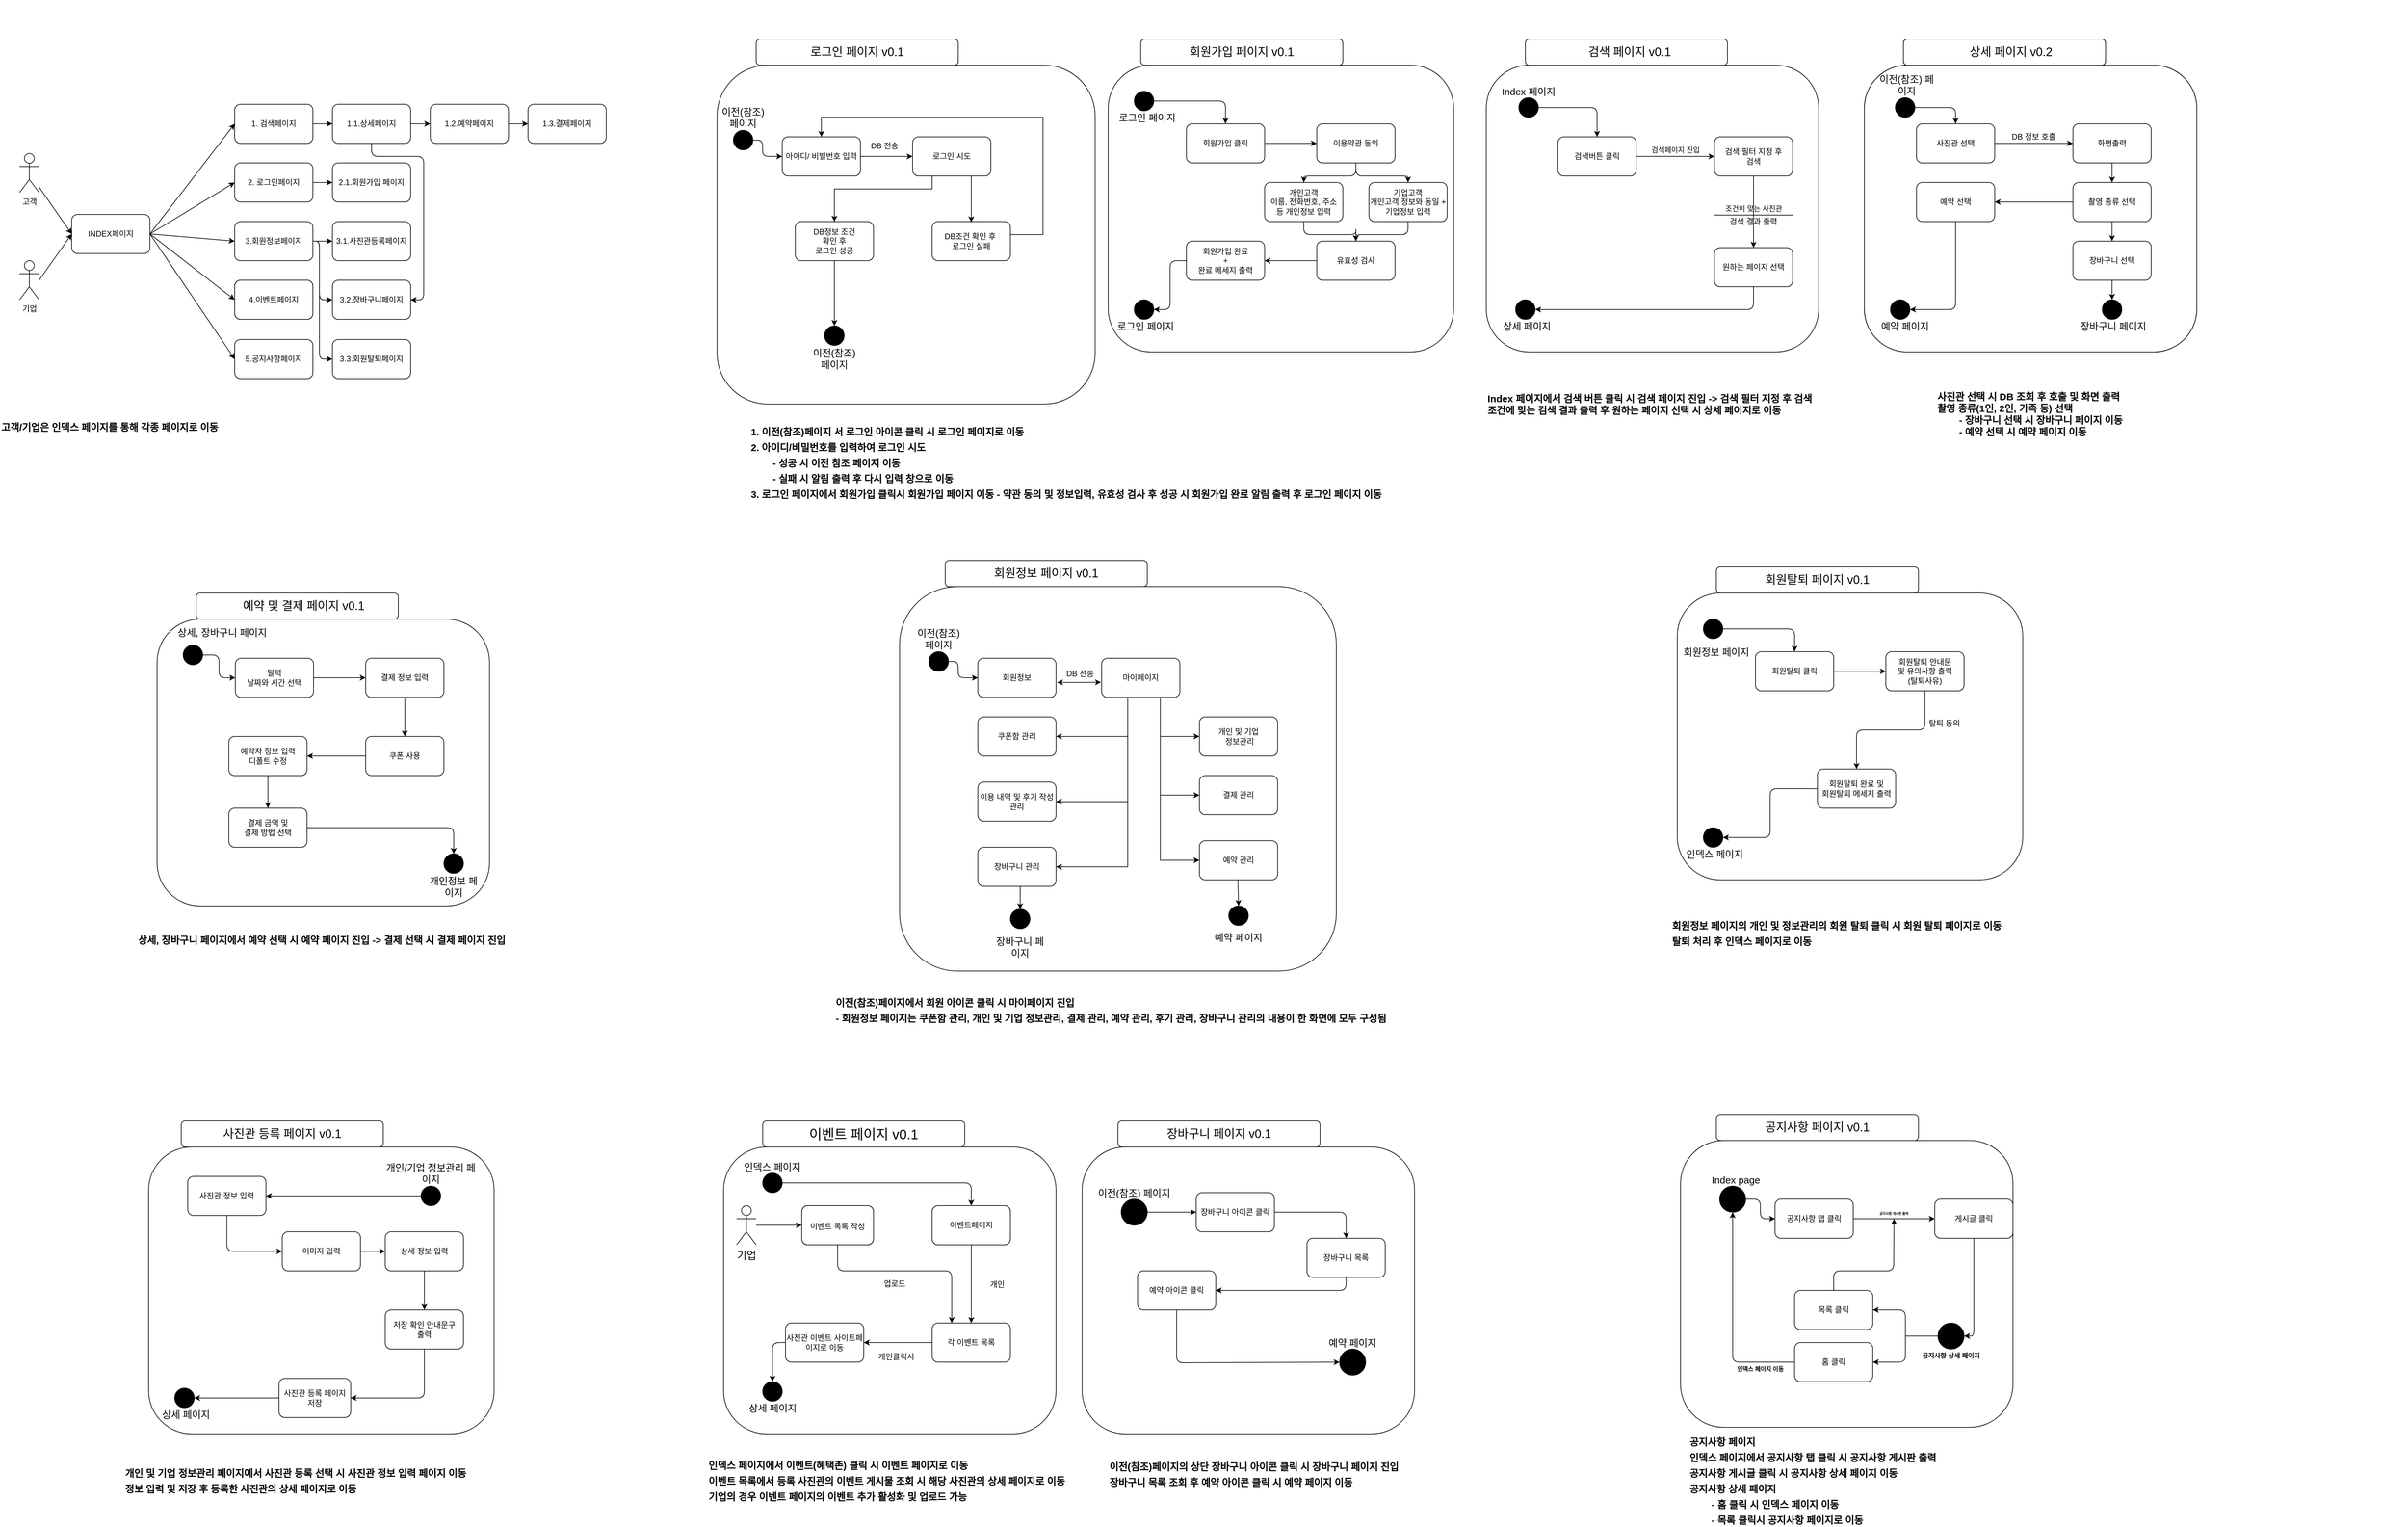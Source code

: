 <mxfile version="14.7.1" type="google"><diagram id="A_9iThouurTQvnLkg6ZW" name="Page-1"><mxGraphModel dx="2591" dy="794" grid="1" gridSize="10" guides="1" tooltips="1" connect="1" arrows="1" fold="1" page="1" pageScale="1" pageWidth="1169" pageHeight="827" background="none" math="0" shadow="0"><root><mxCell id="0"/><mxCell id="1" parent="0"/><mxCell id="y3Ln5mic3cg-L1OR63Iw-211" value="" style="group" parent="1" vertex="1" connectable="0"><mxGeometry x="1200" y="80" width="510" height="480" as="geometry"/></mxCell><mxCell id="y3Ln5mic3cg-L1OR63Iw-81" value="" style="whiteSpace=wrap;html=1;rounded=1;" parent="y3Ln5mic3cg-L1OR63Iw-211" vertex="1"><mxGeometry y="40" width="510" height="440" as="geometry"/></mxCell><mxCell id="y3Ln5mic3cg-L1OR63Iw-83" value="" style="ellipse;whiteSpace=wrap;html=1;aspect=fixed;rounded=1;fillColor=#000000;" parent="y3Ln5mic3cg-L1OR63Iw-211" vertex="1"><mxGeometry x="50" y="90" width="30" height="30" as="geometry"/></mxCell><mxCell id="y3Ln5mic3cg-L1OR63Iw-84" value="&lt;span style=&quot;font-size: 15px&quot;&gt;Index 페이지&lt;/span&gt;" style="text;html=1;strokeColor=none;fillColor=none;align=center;verticalAlign=middle;whiteSpace=wrap;rounded=1;" parent="y3Ln5mic3cg-L1OR63Iw-211" vertex="1"><mxGeometry x="20" y="70" width="90" height="20" as="geometry"/></mxCell><mxCell id="y3Ln5mic3cg-L1OR63Iw-86" value="검색버튼 클릭" style="whiteSpace=wrap;html=1;rounded=1;" parent="y3Ln5mic3cg-L1OR63Iw-211" vertex="1"><mxGeometry x="110" y="150" width="120" height="60" as="geometry"/></mxCell><mxCell id="y3Ln5mic3cg-L1OR63Iw-82" value="" style="edgeStyle=orthogonalEdgeStyle;orthogonalLoop=1;jettySize=auto;html=1;" parent="y3Ln5mic3cg-L1OR63Iw-211" source="y3Ln5mic3cg-L1OR63Iw-83" target="y3Ln5mic3cg-L1OR63Iw-86" edge="1"><mxGeometry relative="1" as="geometry"/></mxCell><mxCell id="y3Ln5mic3cg-L1OR63Iw-88" value="검색 필터 지정 후 &lt;br&gt;검색" style="whiteSpace=wrap;html=1;rounded=1;" parent="y3Ln5mic3cg-L1OR63Iw-211" vertex="1"><mxGeometry x="350" y="150" width="120" height="60" as="geometry"/></mxCell><mxCell id="y3Ln5mic3cg-L1OR63Iw-85" value="검색페이지 진입" style="edgeStyle=orthogonalEdgeStyle;orthogonalLoop=1;jettySize=auto;html=1;" parent="y3Ln5mic3cg-L1OR63Iw-211" source="y3Ln5mic3cg-L1OR63Iw-86" target="y3Ln5mic3cg-L1OR63Iw-88" edge="1"><mxGeometry y="10" relative="1" as="geometry"><mxPoint as="offset"/></mxGeometry></mxCell><mxCell id="y3Ln5mic3cg-L1OR63Iw-90" value="" style="ellipse;whiteSpace=wrap;html=1;aspect=fixed;rounded=1;fillColor=#000000;" parent="y3Ln5mic3cg-L1OR63Iw-211" vertex="1"><mxGeometry x="45" y="400" width="30" height="30" as="geometry"/></mxCell><mxCell id="y3Ln5mic3cg-L1OR63Iw-91" value="&lt;span style=&quot;font-size: 15px&quot;&gt;상세 페이지&lt;/span&gt;" style="text;html=1;strokeColor=none;fillColor=none;align=center;verticalAlign=middle;whiteSpace=wrap;rounded=1;" parent="y3Ln5mic3cg-L1OR63Iw-211" vertex="1"><mxGeometry x="20" y="430" width="85" height="20" as="geometry"/></mxCell><mxCell id="y3Ln5mic3cg-L1OR63Iw-92" value="&lt;font style=&quot;font-size: 18px&quot;&gt;&amp;nbsp; 검색 페이지 v0.1&lt;/font&gt;" style="whiteSpace=wrap;html=1;align=center;rounded=1;" parent="y3Ln5mic3cg-L1OR63Iw-211" vertex="1"><mxGeometry x="60" width="310" height="40" as="geometry"/></mxCell><mxCell id="y3Ln5mic3cg-L1OR63Iw-104" value="조건이 맞는 사진관" style="endArrow=none;html=1;startArrow=none;" parent="y3Ln5mic3cg-L1OR63Iw-211" source="y3Ln5mic3cg-L1OR63Iw-105" edge="1"><mxGeometry y="-10" width="50" height="50" relative="1" as="geometry"><mxPoint x="470" y="270" as="sourcePoint"/><mxPoint x="350" y="270" as="targetPoint"/><Array as="points"><mxPoint x="470" y="270"/><mxPoint x="460" y="270"/><mxPoint x="410" y="270"/></Array><mxPoint as="offset"/></mxGeometry></mxCell><mxCell id="y3Ln5mic3cg-L1OR63Iw-105" value="검색 결과 출력" style="text;html=1;align=center;verticalAlign=middle;whiteSpace=wrap;rounded=0;" parent="y3Ln5mic3cg-L1OR63Iw-211" vertex="1"><mxGeometry x="345" y="270" width="130" height="20" as="geometry"/></mxCell><mxCell id="y3Ln5mic3cg-L1OR63Iw-106" value="원하는 페이지 선택" style="whiteSpace=wrap;html=1;rounded=1;" parent="y3Ln5mic3cg-L1OR63Iw-211" vertex="1"><mxGeometry x="350" y="320" width="120" height="60" as="geometry"/></mxCell><mxCell id="y3Ln5mic3cg-L1OR63Iw-87" style="edgeStyle=orthogonalEdgeStyle;rounded=0;orthogonalLoop=1;jettySize=auto;html=1;exitX=0.5;exitY=1;exitDx=0;exitDy=0;entryX=0.5;entryY=0;entryDx=0;entryDy=0;" parent="y3Ln5mic3cg-L1OR63Iw-211" source="y3Ln5mic3cg-L1OR63Iw-88" target="y3Ln5mic3cg-L1OR63Iw-106" edge="1"><mxGeometry relative="1" as="geometry"/></mxCell><mxCell id="y3Ln5mic3cg-L1OR63Iw-89" value="" style="edgeStyle=orthogonalEdgeStyle;orthogonalLoop=1;jettySize=auto;html=1;entryX=1;entryY=0.5;entryDx=0;entryDy=0;exitX=0.5;exitY=1;exitDx=0;exitDy=0;startArrow=none;" parent="y3Ln5mic3cg-L1OR63Iw-211" source="y3Ln5mic3cg-L1OR63Iw-106" target="y3Ln5mic3cg-L1OR63Iw-90" edge="1"><mxGeometry relative="1" as="geometry"><mxPoint x="510" y="360" as="targetPoint"/><mxPoint x="210" y="320" as="sourcePoint"/></mxGeometry></mxCell><mxCell id="y3Ln5mic3cg-L1OR63Iw-215" value="" style="group" parent="1" vertex="1" connectable="0"><mxGeometry x="300" y="880" width="670" height="630" as="geometry"/></mxCell><mxCell id="y3Ln5mic3cg-L1OR63Iw-179" value="" style="whiteSpace=wrap;html=1;rounded=1;" parent="y3Ln5mic3cg-L1OR63Iw-215" vertex="1"><mxGeometry y="40" width="670" height="590" as="geometry"/></mxCell><mxCell id="y3Ln5mic3cg-L1OR63Iw-181" value="" style="ellipse;whiteSpace=wrap;html=1;aspect=fixed;rounded=1;fillColor=#000000;" parent="y3Ln5mic3cg-L1OR63Iw-215" vertex="1"><mxGeometry x="45" y="140" width="30" height="30" as="geometry"/></mxCell><mxCell id="y3Ln5mic3cg-L1OR63Iw-182" value="&lt;span style=&quot;font-size: 15px&quot;&gt;이전(참조)페이지&lt;/span&gt;" style="text;html=1;strokeColor=none;fillColor=none;align=center;verticalAlign=middle;whiteSpace=wrap;rounded=1;" parent="y3Ln5mic3cg-L1OR63Iw-215" vertex="1"><mxGeometry x="20" y="110" width="80" height="20" as="geometry"/></mxCell><mxCell id="y3Ln5mic3cg-L1OR63Iw-183" value="회원정보" style="whiteSpace=wrap;html=1;rounded=1;" parent="y3Ln5mic3cg-L1OR63Iw-215" vertex="1"><mxGeometry x="120" y="150" width="120" height="60" as="geometry"/></mxCell><mxCell id="y3Ln5mic3cg-L1OR63Iw-180" value="" style="edgeStyle=orthogonalEdgeStyle;orthogonalLoop=1;jettySize=auto;html=1;" parent="y3Ln5mic3cg-L1OR63Iw-215" source="y3Ln5mic3cg-L1OR63Iw-181" target="y3Ln5mic3cg-L1OR63Iw-183" edge="1"><mxGeometry relative="1" as="geometry"><Array as="points"><mxPoint x="90" y="155"/><mxPoint x="90" y="180"/></Array></mxGeometry></mxCell><mxCell id="y3Ln5mic3cg-L1OR63Iw-185" value="마이페이지" style="whiteSpace=wrap;html=1;rounded=1;" parent="y3Ln5mic3cg-L1OR63Iw-215" vertex="1"><mxGeometry x="310" y="150" width="120" height="60" as="geometry"/></mxCell><mxCell id="y3Ln5mic3cg-L1OR63Iw-186" value="쿠폰함 관리" style="whiteSpace=wrap;html=1;rounded=1;" parent="y3Ln5mic3cg-L1OR63Iw-215" vertex="1"><mxGeometry x="120" y="240" width="120" height="60" as="geometry"/></mxCell><mxCell id="y3Ln5mic3cg-L1OR63Iw-184" value="" style="edgeStyle=orthogonalEdgeStyle;rounded=0;orthogonalLoop=1;jettySize=auto;html=1;" parent="y3Ln5mic3cg-L1OR63Iw-215" source="y3Ln5mic3cg-L1OR63Iw-185" target="y3Ln5mic3cg-L1OR63Iw-186" edge="1"><mxGeometry relative="1" as="geometry"><Array as="points"><mxPoint x="350" y="270"/></Array></mxGeometry></mxCell><mxCell id="y3Ln5mic3cg-L1OR63Iw-187" value="이용 내역 및 후기 작성 관리" style="whiteSpace=wrap;html=1;rounded=1;" parent="y3Ln5mic3cg-L1OR63Iw-215" vertex="1"><mxGeometry x="120" y="340" width="120" height="60" as="geometry"/></mxCell><mxCell id="y3Ln5mic3cg-L1OR63Iw-188" value="" style="ellipse;whiteSpace=wrap;html=1;aspect=fixed;rounded=1;fillColor=#000000;" parent="y3Ln5mic3cg-L1OR63Iw-215" vertex="1"><mxGeometry x="505" y="530" width="30" height="30" as="geometry"/></mxCell><mxCell id="y3Ln5mic3cg-L1OR63Iw-189" value="&lt;span style=&quot;font-size: 15px&quot;&gt;장바구니 페이지&lt;/span&gt;" style="text;html=1;strokeColor=none;fillColor=none;align=center;verticalAlign=middle;whiteSpace=wrap;rounded=1;" parent="y3Ln5mic3cg-L1OR63Iw-215" vertex="1"><mxGeometry x="145" y="580" width="80" height="25" as="geometry"/></mxCell><mxCell id="y3Ln5mic3cg-L1OR63Iw-190" value="&lt;span style=&quot;font-size: 18px&quot;&gt;회원정보&amp;nbsp;페이지 v0.1&lt;/span&gt;" style="whiteSpace=wrap;html=1;align=center;rounded=1;" parent="y3Ln5mic3cg-L1OR63Iw-215" vertex="1"><mxGeometry x="70" width="310" height="40" as="geometry"/></mxCell><mxCell id="y3Ln5mic3cg-L1OR63Iw-191" value="DB 전송" style="text;strokeColor=none;fillColor=none;align=left;verticalAlign=top;spacingLeft=4;spacingRight=4;overflow=hidden;rotatable=0;points=[[0,0.5],[1,0.5]];portConstraint=eastwest;" parent="y3Ln5mic3cg-L1OR63Iw-215" vertex="1"><mxGeometry x="250" y="160" width="60" height="26" as="geometry"/></mxCell><mxCell id="y3Ln5mic3cg-L1OR63Iw-193" value="개인 및 기업&lt;br&gt;&amp;nbsp;정보관리" style="whiteSpace=wrap;html=1;rounded=1;" parent="y3Ln5mic3cg-L1OR63Iw-215" vertex="1"><mxGeometry x="460" y="240" width="120" height="60" as="geometry"/></mxCell><mxCell id="y3Ln5mic3cg-L1OR63Iw-194" value="" style="edgeStyle=orthogonalEdgeStyle;rounded=0;orthogonalLoop=1;jettySize=auto;html=1;entryX=0;entryY=0.5;entryDx=0;entryDy=0;" parent="y3Ln5mic3cg-L1OR63Iw-215" target="y3Ln5mic3cg-L1OR63Iw-193" edge="1"><mxGeometry relative="1" as="geometry"><mxPoint x="400" y="210" as="sourcePoint"/><mxPoint x="280" y="270" as="targetPoint"/><Array as="points"><mxPoint x="400" y="270"/></Array></mxGeometry></mxCell><mxCell id="y3Ln5mic3cg-L1OR63Iw-196" value="결제 관리" style="whiteSpace=wrap;html=1;rounded=1;" parent="y3Ln5mic3cg-L1OR63Iw-215" vertex="1"><mxGeometry x="460" y="330" width="120" height="60" as="geometry"/></mxCell><mxCell id="y3Ln5mic3cg-L1OR63Iw-197" value="예약 관리" style="whiteSpace=wrap;html=1;rounded=1;" parent="y3Ln5mic3cg-L1OR63Iw-215" vertex="1"><mxGeometry x="460" y="430" width="120" height="60" as="geometry"/></mxCell><mxCell id="y3Ln5mic3cg-L1OR63Iw-198" value="" style="edgeStyle=orthogonalEdgeStyle;rounded=0;orthogonalLoop=1;jettySize=auto;html=1;entryX=0;entryY=0.5;entryDx=0;entryDy=0;" parent="y3Ln5mic3cg-L1OR63Iw-215" edge="1"><mxGeometry relative="1" as="geometry"><mxPoint x="400" y="210" as="sourcePoint"/><mxPoint x="460" y="360" as="targetPoint"/><Array as="points"><mxPoint x="400" y="360"/></Array></mxGeometry></mxCell><mxCell id="y3Ln5mic3cg-L1OR63Iw-199" value="" style="edgeStyle=orthogonalEdgeStyle;rounded=0;orthogonalLoop=1;jettySize=auto;html=1;entryX=0;entryY=0.5;entryDx=0;entryDy=0;" parent="y3Ln5mic3cg-L1OR63Iw-215" edge="1"><mxGeometry relative="1" as="geometry"><mxPoint x="400" y="210" as="sourcePoint"/><mxPoint x="460" y="460" as="targetPoint"/><Array as="points"><mxPoint x="400" y="460"/></Array></mxGeometry></mxCell><mxCell id="y3Ln5mic3cg-L1OR63Iw-200" value="" style="edgeStyle=orthogonalEdgeStyle;rounded=0;orthogonalLoop=1;jettySize=auto;html=1;entryX=1;entryY=0.5;entryDx=0;entryDy=0;" parent="y3Ln5mic3cg-L1OR63Iw-215" source="y3Ln5mic3cg-L1OR63Iw-185" target="y3Ln5mic3cg-L1OR63Iw-205" edge="1"><mxGeometry relative="1" as="geometry"><mxPoint x="360" y="220" as="sourcePoint"/><mxPoint x="240" y="380" as="targetPoint"/><Array as="points"><mxPoint x="350" y="470"/></Array></mxGeometry></mxCell><mxCell id="y3Ln5mic3cg-L1OR63Iw-202" value="" style="endArrow=classic;startArrow=classic;html=1;exitX=1.013;exitY=0.62;exitDx=0;exitDy=0;exitPerimeter=0;entryX=0.983;entryY=1.038;entryDx=0;entryDy=0;entryPerimeter=0;" parent="y3Ln5mic3cg-L1OR63Iw-215" source="y3Ln5mic3cg-L1OR63Iw-183" target="y3Ln5mic3cg-L1OR63Iw-191" edge="1"><mxGeometry width="50" height="50" relative="1" as="geometry"><mxPoint x="590" y="390" as="sourcePoint"/><mxPoint x="310" y="188" as="targetPoint"/></mxGeometry></mxCell><mxCell id="y3Ln5mic3cg-L1OR63Iw-203" value="" style="edgeStyle=orthogonalEdgeStyle;rounded=0;orthogonalLoop=1;jettySize=auto;html=1;exitX=0.542;exitY=1;exitDx=0;exitDy=0;exitPerimeter=0;entryX=0.5;entryY=0;entryDx=0;entryDy=0;" parent="y3Ln5mic3cg-L1OR63Iw-215" source="y3Ln5mic3cg-L1OR63Iw-205" target="eIJ-4L0HctFPnVQDz7vq-20" edge="1"><mxGeometry relative="1" as="geometry"><mxPoint x="185" y="420" as="sourcePoint"/><mxPoint x="330" y="557" as="targetPoint"/><Array as="points"/></mxGeometry></mxCell><mxCell id="y3Ln5mic3cg-L1OR63Iw-204" value="" style="edgeStyle=orthogonalEdgeStyle;rounded=0;orthogonalLoop=1;jettySize=auto;html=1;entryX=0.5;entryY=0;entryDx=0;entryDy=0;" parent="y3Ln5mic3cg-L1OR63Iw-215" target="y3Ln5mic3cg-L1OR63Iw-188" edge="1"><mxGeometry relative="1" as="geometry"><mxPoint x="519" y="490" as="sourcePoint"/><mxPoint x="379" y="560" as="targetPoint"/><Array as="points"/></mxGeometry></mxCell><mxCell id="y3Ln5mic3cg-L1OR63Iw-205" value="장바구니 관리" style="whiteSpace=wrap;html=1;rounded=1;" parent="y3Ln5mic3cg-L1OR63Iw-215" vertex="1"><mxGeometry x="120" y="440" width="120" height="60" as="geometry"/></mxCell><mxCell id="y3Ln5mic3cg-L1OR63Iw-207" value="" style="endArrow=classic;html=1;entryX=1;entryY=0.5;entryDx=0;entryDy=0;" parent="y3Ln5mic3cg-L1OR63Iw-215" target="y3Ln5mic3cg-L1OR63Iw-187" edge="1"><mxGeometry width="50" height="50" relative="1" as="geometry"><mxPoint x="350" y="370" as="sourcePoint"/><mxPoint x="90" y="390" as="targetPoint"/></mxGeometry></mxCell><mxCell id="y3Ln5mic3cg-L1OR63Iw-337" value="" style="group" parent="y3Ln5mic3cg-L1OR63Iw-215" vertex="1" connectable="0"><mxGeometry x="-270" y="860" width="510" height="480" as="geometry"/></mxCell><mxCell id="y3Ln5mic3cg-L1OR63Iw-317" value="" style="whiteSpace=wrap;html=1;rounded=1;" parent="y3Ln5mic3cg-L1OR63Iw-337" vertex="1"><mxGeometry y="40" width="510" height="440" as="geometry"/></mxCell><mxCell id="y3Ln5mic3cg-L1OR63Iw-319" value="" style="ellipse;whiteSpace=wrap;html=1;aspect=fixed;rounded=1;fillColor=#000000;" parent="y3Ln5mic3cg-L1OR63Iw-337" vertex="1"><mxGeometry x="60" y="80" width="30" height="30" as="geometry"/></mxCell><mxCell id="y3Ln5mic3cg-L1OR63Iw-320" value="&lt;span style=&quot;font-size: 15px&quot;&gt;인덱스 페이지&lt;/span&gt;" style="text;html=1;strokeColor=none;fillColor=none;align=center;verticalAlign=middle;whiteSpace=wrap;rounded=1;" parent="y3Ln5mic3cg-L1OR63Iw-337" vertex="1"><mxGeometry x="20" y="60" width="110" height="20" as="geometry"/></mxCell><mxCell id="y3Ln5mic3cg-L1OR63Iw-322" value="&lt;b&gt;&lt;font style=&quot;font-size: 16px&quot;&gt;이벤트페이지&lt;/font&gt;&lt;/b&gt;" style="whiteSpace=wrap;html=1;rounded=1;" parent="y3Ln5mic3cg-L1OR63Iw-337" vertex="1"><mxGeometry x="320" y="130" width="120" height="60" as="geometry"/></mxCell><mxCell id="y3Ln5mic3cg-L1OR63Iw-318" value="" style="edgeStyle=orthogonalEdgeStyle;orthogonalLoop=1;jettySize=auto;html=1;entryX=0.5;entryY=0;entryDx=0;entryDy=0;" parent="y3Ln5mic3cg-L1OR63Iw-337" source="y3Ln5mic3cg-L1OR63Iw-319" target="y3Ln5mic3cg-L1OR63Iw-322" edge="1"><mxGeometry relative="1" as="geometry"/></mxCell><mxCell id="y3Ln5mic3cg-L1OR63Iw-323" value="" style="ellipse;whiteSpace=wrap;html=1;aspect=fixed;rounded=1;fillColor=#000000;" parent="y3Ln5mic3cg-L1OR63Iw-337" vertex="1"><mxGeometry x="60" y="400" width="30" height="30" as="geometry"/></mxCell><mxCell id="y3Ln5mic3cg-L1OR63Iw-324" value="&lt;span style=&quot;font-size: 15px&quot;&gt;상세 페이지&lt;/span&gt;" style="text;html=1;strokeColor=none;fillColor=none;align=center;verticalAlign=middle;whiteSpace=wrap;rounded=1;" parent="y3Ln5mic3cg-L1OR63Iw-337" vertex="1"><mxGeometry x="32.5" y="430" width="85" height="20" as="geometry"/></mxCell><mxCell id="y3Ln5mic3cg-L1OR63Iw-325" value="&lt;font size=&quot;1&quot;&gt;&lt;span style=&quot;font-size: 21px&quot;&gt;이벤트 페이지 v0.1&lt;/span&gt;&lt;/font&gt;" style="whiteSpace=wrap;html=1;align=center;rounded=1;" parent="y3Ln5mic3cg-L1OR63Iw-337" vertex="1"><mxGeometry x="60" width="310" height="40" as="geometry"/></mxCell><mxCell id="y3Ln5mic3cg-L1OR63Iw-327" value="&lt;font style=&quot;font-size: 12px&quot;&gt;각 이벤트 목록&lt;/font&gt;" style="whiteSpace=wrap;html=1;rounded=1;fontFamily=Helvetica;align=center;fontStyle=0" parent="y3Ln5mic3cg-L1OR63Iw-337" vertex="1"><mxGeometry x="320" y="310" width="120" height="60" as="geometry"/></mxCell><mxCell id="y3Ln5mic3cg-L1OR63Iw-321" value="" style="edgeStyle=orthogonalEdgeStyle;orthogonalLoop=1;jettySize=auto;html=1;" parent="y3Ln5mic3cg-L1OR63Iw-337" source="y3Ln5mic3cg-L1OR63Iw-322" target="y3Ln5mic3cg-L1OR63Iw-327" edge="1"><mxGeometry relative="1" as="geometry"/></mxCell><mxCell id="y3Ln5mic3cg-L1OR63Iw-329" value="&lt;span&gt;사진관 이벤트 사이트페이지로 이동&lt;/span&gt;" style="whiteSpace=wrap;html=1;rounded=1;fontFamily=Helvetica;align=center;fontStyle=0" parent="y3Ln5mic3cg-L1OR63Iw-337" vertex="1"><mxGeometry x="95" y="310" width="120" height="60" as="geometry"/></mxCell><mxCell id="y3Ln5mic3cg-L1OR63Iw-326" value="" style="edgeStyle=orthogonalEdgeStyle;orthogonalLoop=1;jettySize=auto;html=1;" parent="y3Ln5mic3cg-L1OR63Iw-337" source="y3Ln5mic3cg-L1OR63Iw-327" target="y3Ln5mic3cg-L1OR63Iw-329" edge="1"><mxGeometry relative="1" as="geometry"/></mxCell><mxCell id="y3Ln5mic3cg-L1OR63Iw-330" value="&lt;span&gt;&lt;font style=&quot;font-size: 12px&quot;&gt;개인&lt;/font&gt;&lt;/span&gt;" style="text;html=1;strokeColor=none;fillColor=none;align=center;verticalAlign=middle;whiteSpace=wrap;rounded=0;labelBackgroundColor=none;fontFamily=Helvetica;fontSize=17;fontStyle=0" parent="y3Ln5mic3cg-L1OR63Iw-337" vertex="1"><mxGeometry x="400" y="240" width="40" height="20" as="geometry"/></mxCell><mxCell id="y3Ln5mic3cg-L1OR63Iw-331" value="&lt;font style=&quot;font-size: 12px&quot;&gt;개인클릭시&lt;/font&gt;" style="text;html=1;strokeColor=none;fillColor=none;align=center;verticalAlign=middle;whiteSpace=wrap;rounded=0;labelBackgroundColor=none;fontFamily=Helvetica;fontSize=16;fontStyle=0" parent="y3Ln5mic3cg-L1OR63Iw-337" vertex="1"><mxGeometry x="215" y="350" width="100" height="20" as="geometry"/></mxCell><mxCell id="y3Ln5mic3cg-L1OR63Iw-333" value="&lt;span style=&quot;font-weight: normal&quot;&gt;기업&lt;/span&gt;" style="shape=umlActor;verticalLabelPosition=bottom;verticalAlign=top;html=1;outlineConnect=0;labelBackgroundColor=none;fontFamily=Verdana;fontSize=16;labelPosition=center;align=center;fontStyle=1" parent="y3Ln5mic3cg-L1OR63Iw-337" vertex="1"><mxGeometry x="20" y="130" width="30" height="60" as="geometry"/></mxCell><mxCell id="y3Ln5mic3cg-L1OR63Iw-334" style="edgeStyle=orthogonalEdgeStyle;rounded=1;orthogonalLoop=1;jettySize=auto;html=1;fontFamily=Verdana;fontSize=16;entryX=0.25;entryY=0;entryDx=0;entryDy=0;" parent="y3Ln5mic3cg-L1OR63Iw-337" source="y3Ln5mic3cg-L1OR63Iw-335" target="y3Ln5mic3cg-L1OR63Iw-327" edge="1"><mxGeometry relative="1" as="geometry"><Array as="points"><mxPoint x="175" y="230"/><mxPoint x="350" y="230"/></Array></mxGeometry></mxCell><mxCell id="y3Ln5mic3cg-L1OR63Iw-335" value="&lt;span style=&quot;font-size: 17px&quot;&gt;&lt;font face=&quot;Helvetica&quot;&gt;이벤트 &lt;br&gt;목록작성&lt;/font&gt;&lt;/span&gt;" style="rounded=1;whiteSpace=wrap;html=1;labelBackgroundColor=none;fontFamily=Verdana;fontSize=16;fontStyle=0" parent="y3Ln5mic3cg-L1OR63Iw-337" vertex="1"><mxGeometry x="120" y="130" width="110" height="60" as="geometry"/></mxCell><mxCell id="y3Ln5mic3cg-L1OR63Iw-332" style="edgeStyle=orthogonalEdgeStyle;rounded=0;orthogonalLoop=1;jettySize=auto;html=1;entryX=0;entryY=0.5;entryDx=0;entryDy=0;fontFamily=Verdana;fontSize=16;" parent="y3Ln5mic3cg-L1OR63Iw-337" source="y3Ln5mic3cg-L1OR63Iw-333" target="y3Ln5mic3cg-L1OR63Iw-335" edge="1"><mxGeometry relative="1" as="geometry"/></mxCell><mxCell id="y3Ln5mic3cg-L1OR63Iw-336" value="&lt;span&gt;&lt;font style=&quot;font-size: 12px&quot;&gt;업로드&lt;/font&gt;&lt;/span&gt;" style="text;html=1;strokeColor=none;fillColor=none;align=center;verticalAlign=middle;whiteSpace=wrap;rounded=0;fontFamily=Helvetica;fontStyle=0" parent="y3Ln5mic3cg-L1OR63Iw-337" vertex="1"><mxGeometry x="235" y="240" width="55" height="20" as="geometry"/></mxCell><mxCell id="y3Ln5mic3cg-L1OR63Iw-339" value="&lt;span&gt;&lt;font style=&quot;font-size: 12px&quot;&gt;이벤트페이지&lt;/font&gt;&lt;/span&gt;" style="whiteSpace=wrap;html=1;rounded=1;fontFamily=Helvetica;align=center;fontStyle=0" parent="y3Ln5mic3cg-L1OR63Iw-337" vertex="1"><mxGeometry x="320" y="130" width="120" height="60" as="geometry"/></mxCell><mxCell id="y3Ln5mic3cg-L1OR63Iw-340" value="&lt;span style=&quot;font-size: 12px&quot;&gt;&lt;font style=&quot;font-size: 12px&quot;&gt;이벤트 목록 작성&lt;/font&gt;&lt;/span&gt;" style="rounded=1;whiteSpace=wrap;html=1;labelBackgroundColor=none;fontFamily=Helvetica;fontSize=16;fontStyle=0;align=center;" parent="y3Ln5mic3cg-L1OR63Iw-337" vertex="1"><mxGeometry x="120" y="130" width="110" height="60" as="geometry"/></mxCell><mxCell id="eIJ-4L0HctFPnVQDz7vq-25" value="" style="edgeStyle=orthogonalEdgeStyle;orthogonalLoop=1;jettySize=auto;html=1;exitX=0;exitY=0.5;exitDx=0;exitDy=0;entryX=0.5;entryY=0;entryDx=0;entryDy=0;" parent="y3Ln5mic3cg-L1OR63Iw-337" source="y3Ln5mic3cg-L1OR63Iw-329" target="y3Ln5mic3cg-L1OR63Iw-323" edge="1"><mxGeometry relative="1" as="geometry"><mxPoint x="330" y="350" as="sourcePoint"/><mxPoint x="225" y="350" as="targetPoint"/><Array as="points"><mxPoint x="75" y="340"/></Array></mxGeometry></mxCell><mxCell id="eIJ-4L0HctFPnVQDz7vq-19" value="&lt;span style=&quot;font-size: 15px&quot;&gt;예약 페이지&lt;/span&gt;" style="text;html=1;strokeColor=none;fillColor=none;align=center;verticalAlign=middle;whiteSpace=wrap;rounded=1;" parent="y3Ln5mic3cg-L1OR63Iw-215" vertex="1"><mxGeometry x="475" y="565" width="90" height="25" as="geometry"/></mxCell><mxCell id="eIJ-4L0HctFPnVQDz7vq-20" value="" style="ellipse;whiteSpace=wrap;html=1;aspect=fixed;rounded=1;fillColor=#000000;" parent="y3Ln5mic3cg-L1OR63Iw-215" vertex="1"><mxGeometry x="170" y="535" width="30" height="30" as="geometry"/></mxCell><mxCell id="y3Ln5mic3cg-L1OR63Iw-216" value="" style="group" parent="1" vertex="1" connectable="0"><mxGeometry x="-839" y="930" width="510" height="480" as="geometry"/></mxCell><mxCell id="y3Ln5mic3cg-L1OR63Iw-64" value="" style="whiteSpace=wrap;html=1;rounded=1;" parent="y3Ln5mic3cg-L1OR63Iw-216" vertex="1"><mxGeometry y="40" width="510" height="440" as="geometry"/></mxCell><mxCell id="y3Ln5mic3cg-L1OR63Iw-66" value="" style="ellipse;whiteSpace=wrap;html=1;aspect=fixed;rounded=1;fillColor=#000000;" parent="y3Ln5mic3cg-L1OR63Iw-216" vertex="1"><mxGeometry x="40" y="80" width="30" height="30" as="geometry"/></mxCell><mxCell id="y3Ln5mic3cg-L1OR63Iw-67" value="&lt;span style=&quot;font-size: 15px&quot;&gt;상세, 장바구니 페이지&lt;/span&gt;" style="text;html=1;strokeColor=none;fillColor=none;align=center;verticalAlign=middle;whiteSpace=wrap;rounded=1;" parent="y3Ln5mic3cg-L1OR63Iw-216" vertex="1"><mxGeometry x="20" y="50" width="160" height="20" as="geometry"/></mxCell><mxCell id="y3Ln5mic3cg-L1OR63Iw-69" value="달력&lt;br&gt;날짜와 시간 선택" style="whiteSpace=wrap;html=1;rounded=1;" parent="y3Ln5mic3cg-L1OR63Iw-216" vertex="1"><mxGeometry x="120" y="100" width="120" height="60" as="geometry"/></mxCell><mxCell id="y3Ln5mic3cg-L1OR63Iw-65" value="" style="edgeStyle=orthogonalEdgeStyle;orthogonalLoop=1;jettySize=auto;html=1;" parent="y3Ln5mic3cg-L1OR63Iw-216" source="y3Ln5mic3cg-L1OR63Iw-66" target="y3Ln5mic3cg-L1OR63Iw-69" edge="1"><mxGeometry relative="1" as="geometry"/></mxCell><mxCell id="y3Ln5mic3cg-L1OR63Iw-71" value="결제 정보 입력" style="whiteSpace=wrap;html=1;rounded=1;" parent="y3Ln5mic3cg-L1OR63Iw-216" vertex="1"><mxGeometry x="320" y="100" width="120" height="60" as="geometry"/></mxCell><mxCell id="y3Ln5mic3cg-L1OR63Iw-68" value="" style="edgeStyle=orthogonalEdgeStyle;orthogonalLoop=1;jettySize=auto;html=1;" parent="y3Ln5mic3cg-L1OR63Iw-216" source="y3Ln5mic3cg-L1OR63Iw-69" target="y3Ln5mic3cg-L1OR63Iw-71" edge="1"><mxGeometry relative="1" as="geometry"/></mxCell><mxCell id="y3Ln5mic3cg-L1OR63Iw-73" value="쿠폰 사용" style="whiteSpace=wrap;html=1;rounded=1;" parent="y3Ln5mic3cg-L1OR63Iw-216" vertex="1"><mxGeometry x="320" y="220" width="120" height="60" as="geometry"/></mxCell><mxCell id="y3Ln5mic3cg-L1OR63Iw-70" value="" style="edgeStyle=orthogonalEdgeStyle;orthogonalLoop=1;jettySize=auto;html=1;" parent="y3Ln5mic3cg-L1OR63Iw-216" source="y3Ln5mic3cg-L1OR63Iw-71" target="y3Ln5mic3cg-L1OR63Iw-73" edge="1"><mxGeometry relative="1" as="geometry"/></mxCell><mxCell id="y3Ln5mic3cg-L1OR63Iw-75" value="예약자 정보 입력&lt;br&gt;디폴트 수정" style="whiteSpace=wrap;html=1;rounded=1;" parent="y3Ln5mic3cg-L1OR63Iw-216" vertex="1"><mxGeometry x="110" y="220" width="120" height="60" as="geometry"/></mxCell><mxCell id="y3Ln5mic3cg-L1OR63Iw-72" value="" style="edgeStyle=orthogonalEdgeStyle;orthogonalLoop=1;jettySize=auto;html=1;" parent="y3Ln5mic3cg-L1OR63Iw-216" source="y3Ln5mic3cg-L1OR63Iw-73" target="y3Ln5mic3cg-L1OR63Iw-75" edge="1"><mxGeometry relative="1" as="geometry"/></mxCell><mxCell id="y3Ln5mic3cg-L1OR63Iw-77" value="결제 금액 및&lt;br&gt;결제 방법 선택" style="whiteSpace=wrap;html=1;rounded=1;" parent="y3Ln5mic3cg-L1OR63Iw-216" vertex="1"><mxGeometry x="110" y="330" width="120" height="60" as="geometry"/></mxCell><mxCell id="y3Ln5mic3cg-L1OR63Iw-74" value="" style="edgeStyle=orthogonalEdgeStyle;orthogonalLoop=1;jettySize=auto;html=1;" parent="y3Ln5mic3cg-L1OR63Iw-216" source="y3Ln5mic3cg-L1OR63Iw-75" target="y3Ln5mic3cg-L1OR63Iw-77" edge="1"><mxGeometry relative="1" as="geometry"/></mxCell><mxCell id="y3Ln5mic3cg-L1OR63Iw-78" value="" style="ellipse;whiteSpace=wrap;html=1;aspect=fixed;rounded=1;fillColor=#000000;" parent="y3Ln5mic3cg-L1OR63Iw-216" vertex="1"><mxGeometry x="440" y="400" width="30" height="30" as="geometry"/></mxCell><mxCell id="y3Ln5mic3cg-L1OR63Iw-76" value="" style="edgeStyle=orthogonalEdgeStyle;orthogonalLoop=1;jettySize=auto;html=1;entryX=0.5;entryY=0;entryDx=0;entryDy=0;" parent="y3Ln5mic3cg-L1OR63Iw-216" source="y3Ln5mic3cg-L1OR63Iw-77" target="y3Ln5mic3cg-L1OR63Iw-78" edge="1"><mxGeometry relative="1" as="geometry"><mxPoint x="310" y="360" as="targetPoint"/></mxGeometry></mxCell><mxCell id="y3Ln5mic3cg-L1OR63Iw-79" value="&lt;span style=&quot;font-size: 15px&quot;&gt;개인정보 페이지&lt;br&gt;&lt;/span&gt;" style="text;html=1;strokeColor=none;fillColor=none;align=center;verticalAlign=middle;whiteSpace=wrap;rounded=1;" parent="y3Ln5mic3cg-L1OR63Iw-216" vertex="1"><mxGeometry x="415" y="440" width="80" height="20" as="geometry"/></mxCell><mxCell id="y3Ln5mic3cg-L1OR63Iw-80" value="&lt;font style=&quot;font-size: 18px&quot;&gt;&amp;nbsp; &amp;nbsp; 예약 및 결제 페이지 v0.1&lt;/font&gt;" style="whiteSpace=wrap;html=1;align=center;rounded=1;" parent="y3Ln5mic3cg-L1OR63Iw-216" vertex="1"><mxGeometry x="60" width="310" height="40" as="geometry"/></mxCell><mxCell id="y3Ln5mic3cg-L1OR63Iw-218" value="" style="group" parent="1" vertex="1" connectable="0"><mxGeometry x="1670" y="20" width="610" height="530" as="geometry"/></mxCell><mxCell id="y3Ln5mic3cg-L1OR63Iw-212" value="" style="group" parent="y3Ln5mic3cg-L1OR63Iw-218" vertex="1" connectable="0"><mxGeometry x="110" y="60" width="510" height="480" as="geometry"/></mxCell><mxCell id="y3Ln5mic3cg-L1OR63Iw-93" value="" style="whiteSpace=wrap;html=1;rounded=1;" parent="y3Ln5mic3cg-L1OR63Iw-212" vertex="1"><mxGeometry y="40" width="510" height="440" as="geometry"/></mxCell><mxCell id="y3Ln5mic3cg-L1OR63Iw-95" value="" style="ellipse;whiteSpace=wrap;html=1;aspect=fixed;rounded=1;fillColor=#000000;" parent="y3Ln5mic3cg-L1OR63Iw-212" vertex="1"><mxGeometry x="40" y="80" width="30" height="30" as="geometry"/></mxCell><mxCell id="y3Ln5mic3cg-L1OR63Iw-96" value="&lt;span style=&quot;font-size: 15px&quot;&gt;상세 페이지&lt;/span&gt;" style="text;html=1;strokeColor=none;fillColor=none;align=center;verticalAlign=middle;whiteSpace=wrap;rounded=1;" parent="y3Ln5mic3cg-L1OR63Iw-212" vertex="1"><mxGeometry x="20" y="60" width="90" height="20" as="geometry"/></mxCell><mxCell id="y3Ln5mic3cg-L1OR63Iw-98" value="예약 메뉴 선택" style="whiteSpace=wrap;html=1;rounded=1;" parent="y3Ln5mic3cg-L1OR63Iw-212" vertex="1"><mxGeometry x="200" y="150" width="120" height="60" as="geometry"/></mxCell><mxCell id="y3Ln5mic3cg-L1OR63Iw-94" value="기업이 작성한 소개 페이지 출력" style="edgeStyle=orthogonalEdgeStyle;orthogonalLoop=1;jettySize=auto;html=1;" parent="y3Ln5mic3cg-L1OR63Iw-212" source="y3Ln5mic3cg-L1OR63Iw-95" target="y3Ln5mic3cg-L1OR63Iw-98" edge="1"><mxGeometry x="0.686" relative="1" as="geometry"><mxPoint as="offset"/></mxGeometry></mxCell><mxCell id="y3Ln5mic3cg-L1OR63Iw-100" value="예약 버튼 클릭" style="whiteSpace=wrap;html=1;rounded=1;" parent="y3Ln5mic3cg-L1OR63Iw-212" vertex="1"><mxGeometry x="200" y="280" width="120" height="60" as="geometry"/></mxCell><mxCell id="y3Ln5mic3cg-L1OR63Iw-97" value="상품 가격 출력" style="edgeStyle=orthogonalEdgeStyle;orthogonalLoop=1;jettySize=auto;html=1;" parent="y3Ln5mic3cg-L1OR63Iw-212" source="y3Ln5mic3cg-L1OR63Iw-98" target="y3Ln5mic3cg-L1OR63Iw-100" edge="1"><mxGeometry x="-0.143" relative="1" as="geometry"><mxPoint as="offset"/></mxGeometry></mxCell><mxCell id="y3Ln5mic3cg-L1OR63Iw-101" value="" style="ellipse;whiteSpace=wrap;html=1;aspect=fixed;rounded=1;fillColor=#000000;" parent="y3Ln5mic3cg-L1OR63Iw-212" vertex="1"><mxGeometry x="430" y="400" width="30" height="30" as="geometry"/></mxCell><mxCell id="y3Ln5mic3cg-L1OR63Iw-99" value="" style="edgeStyle=orthogonalEdgeStyle;orthogonalLoop=1;jettySize=auto;html=1;entryX=0;entryY=0.5;entryDx=0;entryDy=0;exitX=0.5;exitY=1;exitDx=0;exitDy=0;" parent="y3Ln5mic3cg-L1OR63Iw-212" source="y3Ln5mic3cg-L1OR63Iw-100" target="y3Ln5mic3cg-L1OR63Iw-101" edge="1"><mxGeometry relative="1" as="geometry"><mxPoint x="380" y="310" as="targetPoint"/><Array as="points"><mxPoint x="260" y="415"/></Array></mxGeometry></mxCell><mxCell id="y3Ln5mic3cg-L1OR63Iw-102" value="&lt;span style=&quot;font-size: 15px&quot;&gt;예약 페이지&lt;/span&gt;" style="text;html=1;strokeColor=none;fillColor=none;align=center;verticalAlign=middle;whiteSpace=wrap;rounded=1;" parent="y3Ln5mic3cg-L1OR63Iw-212" vertex="1"><mxGeometry x="402.5" y="430" width="85" height="20" as="geometry"/></mxCell><mxCell id="y3Ln5mic3cg-L1OR63Iw-103" value="&lt;font style=&quot;font-size: 18px&quot;&gt;상세 페이지 v0.1&lt;/font&gt;" style="whiteSpace=wrap;html=1;align=center;rounded=1;" parent="y3Ln5mic3cg-L1OR63Iw-212" vertex="1"><mxGeometry x="60" width="310" height="40" as="geometry"/></mxCell><mxCell id="y3Ln5mic3cg-L1OR63Iw-213" value="" style="group" parent="y3Ln5mic3cg-L1OR63Iw-212" vertex="1" connectable="0"><mxGeometry width="510" height="480" as="geometry"/></mxCell><mxCell id="y3Ln5mic3cg-L1OR63Iw-107" value="" style="whiteSpace=wrap;html=1;rounded=1;" parent="y3Ln5mic3cg-L1OR63Iw-213" vertex="1"><mxGeometry y="40" width="510" height="440" as="geometry"/></mxCell><mxCell id="y3Ln5mic3cg-L1OR63Iw-109" value="" style="ellipse;whiteSpace=wrap;html=1;aspect=fixed;rounded=1;fillColor=#000000;" parent="y3Ln5mic3cg-L1OR63Iw-213" vertex="1"><mxGeometry x="47.5" y="90" width="30" height="30" as="geometry"/></mxCell><mxCell id="y3Ln5mic3cg-L1OR63Iw-110" value="&lt;span style=&quot;font-size: 15px&quot;&gt;이전(참조) 페이지&lt;/span&gt;" style="text;html=1;strokeColor=none;fillColor=none;align=center;verticalAlign=middle;whiteSpace=wrap;rounded=1;" parent="y3Ln5mic3cg-L1OR63Iw-213" vertex="1"><mxGeometry x="20" y="60" width="90" height="20" as="geometry"/></mxCell><mxCell id="y3Ln5mic3cg-L1OR63Iw-112" value="사진관 선택" style="whiteSpace=wrap;html=1;rounded=1;" parent="y3Ln5mic3cg-L1OR63Iw-213" vertex="1"><mxGeometry x="80" y="130" width="120" height="60" as="geometry"/></mxCell><mxCell id="y3Ln5mic3cg-L1OR63Iw-108" value="" style="edgeStyle=orthogonalEdgeStyle;orthogonalLoop=1;jettySize=auto;html=1;" parent="y3Ln5mic3cg-L1OR63Iw-213" source="y3Ln5mic3cg-L1OR63Iw-109" target="y3Ln5mic3cg-L1OR63Iw-112" edge="1"><mxGeometry relative="1" as="geometry"/></mxCell><mxCell id="y3Ln5mic3cg-L1OR63Iw-114" value="화면출력" style="whiteSpace=wrap;html=1;rounded=1;" parent="y3Ln5mic3cg-L1OR63Iw-213" vertex="1"><mxGeometry x="320" y="130" width="120" height="60" as="geometry"/></mxCell><mxCell id="y3Ln5mic3cg-L1OR63Iw-111" value="" style="edgeStyle=orthogonalEdgeStyle;orthogonalLoop=1;jettySize=auto;html=1;" parent="y3Ln5mic3cg-L1OR63Iw-213" source="y3Ln5mic3cg-L1OR63Iw-112" target="y3Ln5mic3cg-L1OR63Iw-114" edge="1"><mxGeometry relative="1" as="geometry"/></mxCell><mxCell id="y3Ln5mic3cg-L1OR63Iw-115" value="" style="ellipse;whiteSpace=wrap;html=1;aspect=fixed;rounded=1;fillColor=#000000;" parent="y3Ln5mic3cg-L1OR63Iw-213" vertex="1"><mxGeometry x="40" y="400" width="30" height="30" as="geometry"/></mxCell><mxCell id="y3Ln5mic3cg-L1OR63Iw-116" value="&lt;span style=&quot;font-size: 15px&quot;&gt;예약 페이지&lt;/span&gt;" style="text;html=1;strokeColor=none;fillColor=none;align=center;verticalAlign=middle;whiteSpace=wrap;rounded=1;" parent="y3Ln5mic3cg-L1OR63Iw-213" vertex="1"><mxGeometry x="15" y="430" width="95" height="20" as="geometry"/></mxCell><mxCell id="y3Ln5mic3cg-L1OR63Iw-117" value="&lt;span style=&quot;font-size: 18px&quot;&gt;&amp;nbsp; &amp;nbsp; 상세 페이지 v0.2&lt;/span&gt;" style="whiteSpace=wrap;html=1;align=center;rounded=1;" parent="y3Ln5mic3cg-L1OR63Iw-213" vertex="1"><mxGeometry x="60" width="310" height="40" as="geometry"/></mxCell><mxCell id="y3Ln5mic3cg-L1OR63Iw-119" value="촬영 종류 선택" style="whiteSpace=wrap;html=1;rounded=1;" parent="y3Ln5mic3cg-L1OR63Iw-213" vertex="1"><mxGeometry x="320" y="220" width="120" height="60" as="geometry"/></mxCell><mxCell id="y3Ln5mic3cg-L1OR63Iw-113" value="" style="edgeStyle=orthogonalEdgeStyle;orthogonalLoop=1;jettySize=auto;html=1;" parent="y3Ln5mic3cg-L1OR63Iw-213" source="y3Ln5mic3cg-L1OR63Iw-114" target="y3Ln5mic3cg-L1OR63Iw-119" edge="1"><mxGeometry relative="1" as="geometry"/></mxCell><mxCell id="y3Ln5mic3cg-L1OR63Iw-120" value="" style="edgeStyle=orthogonalEdgeStyle;orthogonalLoop=1;jettySize=auto;html=1;entryX=1;entryY=0.5;entryDx=0;entryDy=0;exitX=0.5;exitY=1;exitDx=0;exitDy=0;" parent="y3Ln5mic3cg-L1OR63Iw-213" source="y3Ln5mic3cg-L1OR63Iw-121" target="y3Ln5mic3cg-L1OR63Iw-115" edge="1"><mxGeometry relative="1" as="geometry"><mxPoint x="180" y="420" as="targetPoint"/></mxGeometry></mxCell><mxCell id="y3Ln5mic3cg-L1OR63Iw-121" value="예약 선택" style="whiteSpace=wrap;html=1;rounded=1;" parent="y3Ln5mic3cg-L1OR63Iw-213" vertex="1"><mxGeometry x="80" y="220" width="120" height="60" as="geometry"/></mxCell><mxCell id="y3Ln5mic3cg-L1OR63Iw-118" value="" style="edgeStyle=orthogonalEdgeStyle;orthogonalLoop=1;jettySize=auto;html=1;" parent="y3Ln5mic3cg-L1OR63Iw-213" source="y3Ln5mic3cg-L1OR63Iw-119" target="y3Ln5mic3cg-L1OR63Iw-121" edge="1"><mxGeometry relative="1" as="geometry"/></mxCell><mxCell id="y3Ln5mic3cg-L1OR63Iw-122" value="DB 정보 호출" style="text;html=1;strokeColor=none;fillColor=none;align=center;verticalAlign=middle;whiteSpace=wrap;rounded=0;" parent="y3Ln5mic3cg-L1OR63Iw-213" vertex="1"><mxGeometry x="210" y="140" width="100" height="20" as="geometry"/></mxCell><mxCell id="y3Ln5mic3cg-L1OR63Iw-123" value="" style="endArrow=classic;html=1;exitX=0.5;exitY=1;exitDx=0;exitDy=0;" parent="y3Ln5mic3cg-L1OR63Iw-213" source="y3Ln5mic3cg-L1OR63Iw-119" target="y3Ln5mic3cg-L1OR63Iw-124" edge="1"><mxGeometry width="50" height="50" relative="1" as="geometry"><mxPoint x="370" y="360" as="sourcePoint"/><mxPoint x="420" y="310" as="targetPoint"/></mxGeometry></mxCell><mxCell id="y3Ln5mic3cg-L1OR63Iw-124" value="장바구니 선택" style="whiteSpace=wrap;html=1;rounded=1;" parent="y3Ln5mic3cg-L1OR63Iw-213" vertex="1"><mxGeometry x="320" y="310" width="120" height="60" as="geometry"/></mxCell><mxCell id="y3Ln5mic3cg-L1OR63Iw-125" value="" style="ellipse;whiteSpace=wrap;html=1;aspect=fixed;rounded=1;fillColor=#000000;" parent="y3Ln5mic3cg-L1OR63Iw-213" vertex="1"><mxGeometry x="365" y="400" width="30" height="30" as="geometry"/></mxCell><mxCell id="y3Ln5mic3cg-L1OR63Iw-126" value="" style="endArrow=classic;html=1;exitX=0.5;exitY=1;exitDx=0;exitDy=0;entryX=0.5;entryY=0;entryDx=0;entryDy=0;" parent="y3Ln5mic3cg-L1OR63Iw-213" source="y3Ln5mic3cg-L1OR63Iw-124" target="y3Ln5mic3cg-L1OR63Iw-125" edge="1"><mxGeometry width="50" height="50" relative="1" as="geometry"><mxPoint x="390" y="290" as="sourcePoint"/><mxPoint x="390" y="320" as="targetPoint"/></mxGeometry></mxCell><mxCell id="y3Ln5mic3cg-L1OR63Iw-127" value="&lt;span style=&quot;font-size: 15px&quot;&gt;장바구니 페이지&lt;/span&gt;" style="text;html=1;strokeColor=none;fillColor=none;align=center;verticalAlign=middle;whiteSpace=wrap;rounded=1;" parent="y3Ln5mic3cg-L1OR63Iw-213" vertex="1"><mxGeometry x="322.5" y="430" width="117.5" height="20" as="geometry"/></mxCell><mxCell id="y3Ln5mic3cg-L1OR63Iw-220" value="" style="group" parent="1" vertex="1" connectable="0"><mxGeometry x="840" y="1790" width="960" height="480" as="geometry"/></mxCell><mxCell id="y3Ln5mic3cg-L1OR63Iw-539" value="" style="group" parent="y3Ln5mic3cg-L1OR63Iw-220" vertex="1" connectable="0"><mxGeometry x="-1692" y="-50" width="535" height="480" as="geometry"/></mxCell><mxCell id="y3Ln5mic3cg-L1OR63Iw-537" value="" style="group" parent="y3Ln5mic3cg-L1OR63Iw-539" vertex="1" connectable="0"><mxGeometry y="40" width="535" height="440" as="geometry"/></mxCell><mxCell id="y3Ln5mic3cg-L1OR63Iw-519" value="" style="whiteSpace=wrap;html=1;rounded=1;" parent="y3Ln5mic3cg-L1OR63Iw-537" vertex="1"><mxGeometry width="530" height="440" as="geometry"/></mxCell><mxCell id="y3Ln5mic3cg-L1OR63Iw-521" value="" style="ellipse;whiteSpace=wrap;html=1;aspect=fixed;rounded=1;fillColor=#000000;" parent="y3Ln5mic3cg-L1OR63Iw-537" vertex="1"><mxGeometry x="418" y="60" width="30" height="30" as="geometry"/></mxCell><mxCell id="y3Ln5mic3cg-L1OR63Iw-522" value="&lt;span style=&quot;font-size: 15px&quot;&gt;개인/기업 정보관리 페이지&lt;/span&gt;" style="text;html=1;strokeColor=none;fillColor=none;align=center;verticalAlign=middle;whiteSpace=wrap;rounded=1;" parent="y3Ln5mic3cg-L1OR63Iw-537" vertex="1"><mxGeometry x="363" y="30" width="140" height="20" as="geometry"/></mxCell><mxCell id="y3Ln5mic3cg-L1OR63Iw-523" value="" style="edgeStyle=orthogonalEdgeStyle;orthogonalLoop=1;jettySize=auto;html=1;exitX=0.5;exitY=1;exitDx=0;exitDy=0;entryX=0;entryY=0.5;entryDx=0;entryDy=0;" parent="y3Ln5mic3cg-L1OR63Iw-537" source="y3Ln5mic3cg-L1OR63Iw-524" target="y3Ln5mic3cg-L1OR63Iw-532" edge="1"><mxGeometry relative="1" as="geometry"><mxPoint x="180" y="180" as="targetPoint"/><Array as="points"/></mxGeometry></mxCell><mxCell id="y3Ln5mic3cg-L1OR63Iw-524" value="사진관 정보 입력" style="whiteSpace=wrap;html=1;rounded=1;" parent="y3Ln5mic3cg-L1OR63Iw-537" vertex="1"><mxGeometry x="60" y="45" width="120" height="60" as="geometry"/></mxCell><mxCell id="y3Ln5mic3cg-L1OR63Iw-520" value="" style="edgeStyle=orthogonalEdgeStyle;orthogonalLoop=1;jettySize=auto;html=1;entryX=1;entryY=0.5;entryDx=0;entryDy=0;" parent="y3Ln5mic3cg-L1OR63Iw-537" source="y3Ln5mic3cg-L1OR63Iw-521" target="y3Ln5mic3cg-L1OR63Iw-524" edge="1"><mxGeometry relative="1" as="geometry"><mxPoint x="180" y="100" as="targetPoint"/></mxGeometry></mxCell><mxCell id="y3Ln5mic3cg-L1OR63Iw-525" value="" style="ellipse;whiteSpace=wrap;html=1;aspect=fixed;rounded=1;fillColor=#000000;" parent="y3Ln5mic3cg-L1OR63Iw-537" vertex="1"><mxGeometry x="40" y="370" width="30" height="30" as="geometry"/></mxCell><mxCell id="y3Ln5mic3cg-L1OR63Iw-526" value="&lt;span style=&quot;font-size: 15px&quot;&gt;상세 페이지&lt;/span&gt;" style="text;html=1;strokeColor=none;fillColor=none;align=center;verticalAlign=middle;whiteSpace=wrap;rounded=1;" parent="y3Ln5mic3cg-L1OR63Iw-537" vertex="1"><mxGeometry x="5" y="400" width="105" height="20" as="geometry"/></mxCell><mxCell id="y3Ln5mic3cg-L1OR63Iw-529" value="저장 확인 안내문구&lt;br&gt;출력" style="whiteSpace=wrap;html=1;rounded=1;" parent="y3Ln5mic3cg-L1OR63Iw-537" vertex="1"><mxGeometry x="363" y="250" width="120" height="60" as="geometry"/></mxCell><mxCell id="y3Ln5mic3cg-L1OR63Iw-530" value="" style="edgeStyle=orthogonalEdgeStyle;orthogonalLoop=1;jettySize=auto;html=1;entryX=1;entryY=0.5;entryDx=0;entryDy=0;" parent="y3Ln5mic3cg-L1OR63Iw-537" source="y3Ln5mic3cg-L1OR63Iw-531" target="y3Ln5mic3cg-L1OR63Iw-525" edge="1"><mxGeometry relative="1" as="geometry"><mxPoint x="180" y="390.0" as="targetPoint"/></mxGeometry></mxCell><mxCell id="y3Ln5mic3cg-L1OR63Iw-531" value="사진관 등록 페이지 저장" style="whiteSpace=wrap;html=1;rounded=1;" parent="y3Ln5mic3cg-L1OR63Iw-537" vertex="1"><mxGeometry x="200" y="355" width="110" height="60" as="geometry"/></mxCell><mxCell id="y3Ln5mic3cg-L1OR63Iw-528" value="" style="edgeStyle=orthogonalEdgeStyle;orthogonalLoop=1;jettySize=auto;html=1;entryX=1;entryY=0.5;entryDx=0;entryDy=0;exitX=0.5;exitY=1;exitDx=0;exitDy=0;" parent="y3Ln5mic3cg-L1OR63Iw-537" source="y3Ln5mic3cg-L1OR63Iw-529" target="y3Ln5mic3cg-L1OR63Iw-531" edge="1"><mxGeometry relative="1" as="geometry"><mxPoint x="120" y="300" as="targetPoint"/></mxGeometry></mxCell><mxCell id="y3Ln5mic3cg-L1OR63Iw-538" style="edgeStyle=orthogonalEdgeStyle;rounded=1;orthogonalLoop=1;jettySize=auto;html=1;entryX=0;entryY=0.5;entryDx=0;entryDy=0;fontFamily=Helvetica;" parent="y3Ln5mic3cg-L1OR63Iw-537" source="y3Ln5mic3cg-L1OR63Iw-532" target="y3Ln5mic3cg-L1OR63Iw-533" edge="1"><mxGeometry relative="1" as="geometry"/></mxCell><mxCell id="y3Ln5mic3cg-L1OR63Iw-532" value="이미지 입력" style="whiteSpace=wrap;html=1;rounded=1;" parent="y3Ln5mic3cg-L1OR63Iw-537" vertex="1"><mxGeometry x="205" y="130" width="120" height="60" as="geometry"/></mxCell><mxCell id="y3Ln5mic3cg-L1OR63Iw-533" value="상세 정보 입력" style="whiteSpace=wrap;html=1;rounded=1;" parent="y3Ln5mic3cg-L1OR63Iw-537" vertex="1"><mxGeometry x="363" y="130" width="120" height="60" as="geometry"/></mxCell><mxCell id="y3Ln5mic3cg-L1OR63Iw-536" value="" style="edgeStyle=orthogonalEdgeStyle;orthogonalLoop=1;jettySize=auto;html=1;exitX=0.5;exitY=1;exitDx=0;exitDy=0;entryX=0.5;entryY=0;entryDx=0;entryDy=0;" parent="y3Ln5mic3cg-L1OR63Iw-537" source="y3Ln5mic3cg-L1OR63Iw-533" target="y3Ln5mic3cg-L1OR63Iw-529" edge="1"><mxGeometry relative="1" as="geometry"><mxPoint x="190" y="250" as="sourcePoint"/><mxPoint x="270" y="280" as="targetPoint"/><Array as="points"/></mxGeometry></mxCell><mxCell id="y3Ln5mic3cg-L1OR63Iw-527" value="&lt;font style=&quot;font-size: 18px&quot;&gt;사진관 등록 페이지 v0.1&lt;/font&gt;" style="whiteSpace=wrap;html=1;align=center;rounded=1;" parent="y3Ln5mic3cg-L1OR63Iw-539" vertex="1"><mxGeometry x="50" width="310" height="40" as="geometry"/></mxCell><mxCell id="y3Ln5mic3cg-L1OR63Iw-217" value="" style="group" parent="y3Ln5mic3cg-L1OR63Iw-220" vertex="1" connectable="0"><mxGeometry x="658" y="-60" width="510" height="480" as="geometry"/></mxCell><mxCell id="y3Ln5mic3cg-L1OR63Iw-43" value="" style="whiteSpace=wrap;html=1;rounded=1;" parent="y3Ln5mic3cg-L1OR63Iw-217" vertex="1"><mxGeometry y="40" width="510" height="440" as="geometry"/></mxCell><mxCell id="y3Ln5mic3cg-L1OR63Iw-45" value="" style="ellipse;whiteSpace=wrap;html=1;aspect=fixed;rounded=1;fillColor=#000000;" parent="y3Ln5mic3cg-L1OR63Iw-217" vertex="1"><mxGeometry x="60" y="110" width="40" height="40" as="geometry"/></mxCell><mxCell id="y3Ln5mic3cg-L1OR63Iw-46" value="&lt;span style=&quot;font-size: 15px&quot;&gt;Index page&lt;/span&gt;" style="text;html=1;strokeColor=none;fillColor=none;align=center;verticalAlign=middle;whiteSpace=wrap;rounded=1;" parent="y3Ln5mic3cg-L1OR63Iw-217" vertex="1"><mxGeometry x="45" y="90" width="80" height="20" as="geometry"/></mxCell><mxCell id="y3Ln5mic3cg-L1OR63Iw-48" value="공지사항 탭 클릭" style="whiteSpace=wrap;html=1;rounded=1;" parent="y3Ln5mic3cg-L1OR63Iw-217" vertex="1"><mxGeometry x="145" y="130" width="120" height="60" as="geometry"/></mxCell><mxCell id="y3Ln5mic3cg-L1OR63Iw-44" value="" style="edgeStyle=orthogonalEdgeStyle;orthogonalLoop=1;jettySize=auto;html=1;" parent="y3Ln5mic3cg-L1OR63Iw-217" source="y3Ln5mic3cg-L1OR63Iw-45" target="y3Ln5mic3cg-L1OR63Iw-48" edge="1"><mxGeometry relative="1" as="geometry"/></mxCell><mxCell id="y3Ln5mic3cg-L1OR63Iw-50" value="게시글 클릭" style="whiteSpace=wrap;html=1;rounded=1;" parent="y3Ln5mic3cg-L1OR63Iw-217" vertex="1"><mxGeometry x="390" y="130" width="120" height="60" as="geometry"/></mxCell><mxCell id="y3Ln5mic3cg-L1OR63Iw-47" value="" style="edgeStyle=orthogonalEdgeStyle;orthogonalLoop=1;jettySize=auto;html=1;" parent="y3Ln5mic3cg-L1OR63Iw-217" source="y3Ln5mic3cg-L1OR63Iw-48" target="y3Ln5mic3cg-L1OR63Iw-50" edge="1"><mxGeometry relative="1" as="geometry"/></mxCell><mxCell id="y3Ln5mic3cg-L1OR63Iw-51" value="&lt;font style=&quot;font-size: 10px&quot;&gt;&lt;b&gt;공지사항 상세 페이지&lt;/b&gt;&lt;/font&gt;" style="text;html=1;strokeColor=none;fillColor=none;align=center;verticalAlign=middle;whiteSpace=wrap;rounded=1;" parent="y3Ln5mic3cg-L1OR63Iw-217" vertex="1"><mxGeometry x="337" y="360" width="156" height="20" as="geometry"/></mxCell><mxCell id="y3Ln5mic3cg-L1OR63Iw-52" value="&lt;span style=&quot;font-size: 18px&quot;&gt;공지사항 페이지 v0.1&lt;/span&gt;" style="whiteSpace=wrap;html=1;align=center;rounded=1;" parent="y3Ln5mic3cg-L1OR63Iw-217" vertex="1"><mxGeometry x="55" width="310" height="40" as="geometry"/></mxCell><mxCell id="y3Ln5mic3cg-L1OR63Iw-53" value="&lt;font style=&quot;font-size: 5px ; line-height: 100%&quot;&gt;공지사항 게시판 출력&lt;/font&gt;" style="text;html=1;strokeColor=none;fillColor=none;align=center;verticalAlign=middle;whiteSpace=wrap;rounded=0;fontStyle=1" parent="y3Ln5mic3cg-L1OR63Iw-217" vertex="1"><mxGeometry x="265" y="140" width="125" height="20" as="geometry"/></mxCell><mxCell id="y3Ln5mic3cg-L1OR63Iw-54" value="" style="ellipse;whiteSpace=wrap;html=1;aspect=fixed;rounded=1;fillColor=#000000;" parent="y3Ln5mic3cg-L1OR63Iw-217" vertex="1"><mxGeometry x="395" y="320" width="40" height="40" as="geometry"/></mxCell><mxCell id="y3Ln5mic3cg-L1OR63Iw-49" value="" style="edgeStyle=orthogonalEdgeStyle;orthogonalLoop=1;jettySize=auto;html=1;entryX=1;entryY=0.5;entryDx=0;entryDy=0;" parent="y3Ln5mic3cg-L1OR63Iw-217" source="y3Ln5mic3cg-L1OR63Iw-50" target="y3Ln5mic3cg-L1OR63Iw-54" edge="1"><mxGeometry relative="1" as="geometry"><mxPoint x="385" y="360" as="targetPoint"/><Array as="points"><mxPoint x="450" y="340"/></Array></mxGeometry></mxCell><mxCell id="y3Ln5mic3cg-L1OR63Iw-55" value="목록 클릭" style="whiteSpace=wrap;html=1;rounded=1;" parent="y3Ln5mic3cg-L1OR63Iw-217" vertex="1"><mxGeometry x="175" y="270" width="120" height="60" as="geometry"/></mxCell><mxCell id="y3Ln5mic3cg-L1OR63Iw-56" value="홈 클릭" style="whiteSpace=wrap;html=1;rounded=1;" parent="y3Ln5mic3cg-L1OR63Iw-217" vertex="1"><mxGeometry x="175" y="350" width="120" height="60" as="geometry"/></mxCell><mxCell id="y3Ln5mic3cg-L1OR63Iw-57" value="" style="endArrow=none;html=1;exitX=0;exitY=0.5;exitDx=0;exitDy=0;" parent="y3Ln5mic3cg-L1OR63Iw-217" source="y3Ln5mic3cg-L1OR63Iw-54" edge="1"><mxGeometry width="50" height="50" relative="1" as="geometry"><mxPoint x="365" y="370" as="sourcePoint"/><mxPoint x="345" y="340" as="targetPoint"/><Array as="points"><mxPoint x="365" y="340"/></Array></mxGeometry></mxCell><mxCell id="y3Ln5mic3cg-L1OR63Iw-58" value="" style="endArrow=classic;html=1;entryX=1;entryY=0.5;entryDx=0;entryDy=0;" parent="y3Ln5mic3cg-L1OR63Iw-217" target="y3Ln5mic3cg-L1OR63Iw-55" edge="1"><mxGeometry width="50" height="50" relative="1" as="geometry"><mxPoint x="345" y="340" as="sourcePoint"/><mxPoint x="415" y="320" as="targetPoint"/><Array as="points"><mxPoint x="345" y="300"/></Array></mxGeometry></mxCell><mxCell id="y3Ln5mic3cg-L1OR63Iw-59" value="" style="endArrow=classic;html=1;entryX=1;entryY=0.5;entryDx=0;entryDy=0;" parent="y3Ln5mic3cg-L1OR63Iw-217" target="y3Ln5mic3cg-L1OR63Iw-56" edge="1"><mxGeometry width="50" height="50" relative="1" as="geometry"><mxPoint x="345" y="340" as="sourcePoint"/><mxPoint x="302.5" y="310" as="targetPoint"/><Array as="points"><mxPoint x="345" y="340"/><mxPoint x="345" y="380"/></Array></mxGeometry></mxCell><mxCell id="y3Ln5mic3cg-L1OR63Iw-60" value="" style="endArrow=classic;html=1;exitX=0.5;exitY=0;exitDx=0;exitDy=0;entryX=0.5;entryY=1;entryDx=0;entryDy=0;" parent="y3Ln5mic3cg-L1OR63Iw-217" source="y3Ln5mic3cg-L1OR63Iw-55" target="y3Ln5mic3cg-L1OR63Iw-53" edge="1"><mxGeometry width="50" height="50" relative="1" as="geometry"><mxPoint x="315" y="300" as="sourcePoint"/><mxPoint x="365" y="250" as="targetPoint"/><Array as="points"><mxPoint x="235" y="240"/><mxPoint x="327" y="240"/></Array></mxGeometry></mxCell><mxCell id="y3Ln5mic3cg-L1OR63Iw-61" value="&lt;b style=&quot;line-height: 100%&quot;&gt;&lt;font style=&quot;font-size: 9px&quot;&gt;인덱스 페이지 이동&lt;/font&gt;&lt;/b&gt;" style="text;html=1;strokeColor=none;fillColor=none;align=center;verticalAlign=middle;whiteSpace=wrap;rounded=0;" parent="y3Ln5mic3cg-L1OR63Iw-217" vertex="1"><mxGeometry x="60" y="380" width="125" height="20" as="geometry"/></mxCell><mxCell id="y3Ln5mic3cg-L1OR63Iw-62" value="" style="endArrow=classic;html=1;exitX=0;exitY=0.5;exitDx=0;exitDy=0;entryX=0.5;entryY=1;entryDx=0;entryDy=0;" parent="y3Ln5mic3cg-L1OR63Iw-217" source="y3Ln5mic3cg-L1OR63Iw-56" target="y3Ln5mic3cg-L1OR63Iw-45" edge="1"><mxGeometry width="50" height="50" relative="1" as="geometry"><mxPoint x="315" y="350" as="sourcePoint"/><mxPoint x="365" y="300" as="targetPoint"/><Array as="points"><mxPoint x="80" y="380"/></Array></mxGeometry></mxCell><mxCell id="y3Ln5mic3cg-L1OR63Iw-245" value="" style="group" parent="1" vertex="1" connectable="0"><mxGeometry x="-1050" y="130" width="900" height="535" as="geometry"/></mxCell><mxCell id="eIJ-4L0HctFPnVQDz7vq-2" value="" style="group" parent="y3Ln5mic3cg-L1OR63Iw-245" vertex="1" connectable="0"><mxGeometry y="50" width="900" height="421" as="geometry"/></mxCell><mxCell id="y3Ln5mic3cg-L1OR63Iw-9" value="1.3.결제페이지" style="rounded=1;whiteSpace=wrap;html=1;" parent="eIJ-4L0HctFPnVQDz7vq-2" vertex="1"><mxGeometry x="780" width="120" height="60" as="geometry"/></mxCell><mxCell id="eIJ-4L0HctFPnVQDz7vq-1" value="" style="group" parent="eIJ-4L0HctFPnVQDz7vq-2" vertex="1" connectable="0"><mxGeometry width="750" height="421" as="geometry"/></mxCell><mxCell id="y3Ln5mic3cg-L1OR63Iw-1" value="INDEX페이지&lt;br&gt;" style="rounded=1;whiteSpace=wrap;html=1;" parent="eIJ-4L0HctFPnVQDz7vq-1" vertex="1"><mxGeometry x="80" y="169" width="120" height="60" as="geometry"/></mxCell><mxCell id="y3Ln5mic3cg-L1OR63Iw-3" value="1. 검색페이지" style="rounded=1;whiteSpace=wrap;html=1;" parent="eIJ-4L0HctFPnVQDz7vq-1" vertex="1"><mxGeometry x="330" width="120" height="60" as="geometry"/></mxCell><mxCell id="y3Ln5mic3cg-L1OR63Iw-4" value="5.공지사항페이지" style="rounded=1;whiteSpace=wrap;html=1;" parent="eIJ-4L0HctFPnVQDz7vq-1" vertex="1"><mxGeometry x="330" y="361" width="120" height="60" as="geometry"/></mxCell><mxCell id="y3Ln5mic3cg-L1OR63Iw-5" value="5.이벤트페이지" style="rounded=1;whiteSpace=wrap;html=1;" parent="eIJ-4L0HctFPnVQDz7vq-1" vertex="1"><mxGeometry x="330" y="270" width="120" height="60" as="geometry"/></mxCell><mxCell id="4iqlqYpnLFZ7U7lY-Kdk-2" style="edgeStyle=orthogonalEdgeStyle;rounded=1;orthogonalLoop=1;jettySize=auto;html=1;exitX=1;exitY=0.5;exitDx=0;exitDy=0;entryX=0;entryY=0.5;entryDx=0;entryDy=0;" edge="1" parent="eIJ-4L0HctFPnVQDz7vq-1" source="y3Ln5mic3cg-L1OR63Iw-6" target="4iqlqYpnLFZ7U7lY-Kdk-1"><mxGeometry relative="1" as="geometry"><Array as="points"><mxPoint x="460" y="210"/><mxPoint x="460" y="391"/></Array></mxGeometry></mxCell><mxCell id="y3Ln5mic3cg-L1OR63Iw-6" value="3.회원정보페이지" style="rounded=1;whiteSpace=wrap;html=1;" parent="eIJ-4L0HctFPnVQDz7vq-1" vertex="1"><mxGeometry x="330" y="180" width="120" height="60" as="geometry"/></mxCell><mxCell id="y3Ln5mic3cg-L1OR63Iw-8" value="2. 로그인페이지" style="rounded=1;whiteSpace=wrap;html=1;" parent="eIJ-4L0HctFPnVQDz7vq-1" vertex="1"><mxGeometry x="330" y="90" width="120" height="60" as="geometry"/></mxCell><mxCell id="y3Ln5mic3cg-L1OR63Iw-11" value="1.1.상세페이지" style="rounded=1;whiteSpace=wrap;html=1;" parent="eIJ-4L0HctFPnVQDz7vq-1" vertex="1"><mxGeometry x="480" width="120" height="60" as="geometry"/></mxCell><mxCell id="y3Ln5mic3cg-L1OR63Iw-13" value="1.2.예약페이지" style="rounded=1;whiteSpace=wrap;html=1;" parent="eIJ-4L0HctFPnVQDz7vq-1" vertex="1"><mxGeometry x="630" width="120" height="60" as="geometry"/></mxCell><mxCell id="y3Ln5mic3cg-L1OR63Iw-14" value="고객" style="shape=umlActor;verticalLabelPosition=bottom;verticalAlign=top;html=1;outlineConnect=0;" parent="eIJ-4L0HctFPnVQDz7vq-1" vertex="1"><mxGeometry y="75.5" width="30" height="60" as="geometry"/></mxCell><mxCell id="y3Ln5mic3cg-L1OR63Iw-15" value="기업" style="shape=umlActor;verticalLabelPosition=bottom;verticalAlign=top;html=1;outlineConnect=0;" parent="eIJ-4L0HctFPnVQDz7vq-1" vertex="1"><mxGeometry y="240" width="30" height="60" as="geometry"/></mxCell><mxCell id="y3Ln5mic3cg-L1OR63Iw-16" value="" style="endArrow=classic;html=1;entryX=0;entryY=0.5;entryDx=0;entryDy=0;" parent="eIJ-4L0HctFPnVQDz7vq-1" source="y3Ln5mic3cg-L1OR63Iw-14" target="y3Ln5mic3cg-L1OR63Iw-1" edge="1"><mxGeometry width="50" height="50" relative="1" as="geometry"><mxPoint x="70" y="20" as="sourcePoint"/><mxPoint x="410" y="120" as="targetPoint"/></mxGeometry></mxCell><mxCell id="y3Ln5mic3cg-L1OR63Iw-17" value="" style="endArrow=classic;html=1;entryX=0;entryY=0.5;entryDx=0;entryDy=0;exitX=1;exitY=0.5;exitDx=0;exitDy=0;" parent="eIJ-4L0HctFPnVQDz7vq-1" source="y3Ln5mic3cg-L1OR63Iw-1" target="y3Ln5mic3cg-L1OR63Iw-8" edge="1"><mxGeometry width="50" height="50" relative="1" as="geometry"><mxPoint x="190" y="-70" as="sourcePoint"/><mxPoint x="139" y="90" as="targetPoint"/></mxGeometry></mxCell><mxCell id="y3Ln5mic3cg-L1OR63Iw-18" value="" style="endArrow=classic;html=1;entryX=0;entryY=0.5;entryDx=0;entryDy=0;exitX=1;exitY=0.5;exitDx=0;exitDy=0;" parent="eIJ-4L0HctFPnVQDz7vq-1" source="y3Ln5mic3cg-L1OR63Iw-1" target="y3Ln5mic3cg-L1OR63Iw-6" edge="1"><mxGeometry width="50" height="50" relative="1" as="geometry"><mxPoint x="190" y="-70" as="sourcePoint"/><mxPoint x="180" y="-50" as="targetPoint"/></mxGeometry></mxCell><mxCell id="y3Ln5mic3cg-L1OR63Iw-2" style="edgeStyle=orthogonalEdgeStyle;rounded=0;orthogonalLoop=1;jettySize=auto;html=1;exitX=1;exitY=0.5;exitDx=0;exitDy=0;entryX=0;entryY=0.5;entryDx=0;entryDy=0;" parent="eIJ-4L0HctFPnVQDz7vq-1" source="y3Ln5mic3cg-L1OR63Iw-3" target="y3Ln5mic3cg-L1OR63Iw-11" edge="1"><mxGeometry relative="1" as="geometry"/></mxCell><mxCell id="y3Ln5mic3cg-L1OR63Iw-20" value="" style="endArrow=classic;html=1;entryX=0;entryY=0.5;entryDx=0;entryDy=0;exitX=1;exitY=0.5;exitDx=0;exitDy=0;" parent="eIJ-4L0HctFPnVQDz7vq-1" source="y3Ln5mic3cg-L1OR63Iw-1" target="y3Ln5mic3cg-L1OR63Iw-3" edge="1"><mxGeometry width="50" height="50" relative="1" as="geometry"><mxPoint x="190" y="-70" as="sourcePoint"/><mxPoint x="170" y="-60" as="targetPoint"/></mxGeometry></mxCell><mxCell id="y3Ln5mic3cg-L1OR63Iw-10" style="edgeStyle=orthogonalEdgeStyle;rounded=0;orthogonalLoop=1;jettySize=auto;html=1;entryX=0;entryY=0.5;entryDx=0;entryDy=0;" parent="eIJ-4L0HctFPnVQDz7vq-1" source="y3Ln5mic3cg-L1OR63Iw-11" target="y3Ln5mic3cg-L1OR63Iw-13" edge="1"><mxGeometry relative="1" as="geometry"/></mxCell><mxCell id="y3Ln5mic3cg-L1OR63Iw-21" value="" style="endArrow=classic;html=1;entryX=0;entryY=0.5;entryDx=0;entryDy=0;exitX=1;exitY=0.5;exitDx=0;exitDy=0;" parent="eIJ-4L0HctFPnVQDz7vq-1" source="y3Ln5mic3cg-L1OR63Iw-1" target="y3Ln5mic3cg-L1OR63Iw-5" edge="1"><mxGeometry width="50" height="50" relative="1" as="geometry"><mxPoint x="70" y="20" as="sourcePoint"/><mxPoint x="170" y="20" as="targetPoint"/></mxGeometry></mxCell><mxCell id="y3Ln5mic3cg-L1OR63Iw-22" value="" style="endArrow=classic;html=1;entryX=0;entryY=0.5;entryDx=0;entryDy=0;exitX=1;exitY=0.5;exitDx=0;exitDy=0;" parent="eIJ-4L0HctFPnVQDz7vq-1" source="y3Ln5mic3cg-L1OR63Iw-1" target="y3Ln5mic3cg-L1OR63Iw-4" edge="1"><mxGeometry width="50" height="50" relative="1" as="geometry"><mxPoint x="70" y="20" as="sourcePoint"/><mxPoint x="170" y="369" as="targetPoint"/></mxGeometry></mxCell><mxCell id="y3Ln5mic3cg-L1OR63Iw-23" value="" style="endArrow=classic;html=1;entryX=0;entryY=0.5;entryDx=0;entryDy=0;" parent="eIJ-4L0HctFPnVQDz7vq-1" target="y3Ln5mic3cg-L1OR63Iw-1" edge="1"><mxGeometry width="50" height="50" relative="1" as="geometry"><mxPoint x="30" y="270" as="sourcePoint"/><mxPoint x="100" y="351.92" as="targetPoint"/></mxGeometry></mxCell><mxCell id="y3Ln5mic3cg-L1OR63Iw-24" value="3.1.사진관등록페이지" style="rounded=1;whiteSpace=wrap;html=1;" parent="eIJ-4L0HctFPnVQDz7vq-1" vertex="1"><mxGeometry x="480" y="180" width="120" height="60" as="geometry"/></mxCell><mxCell id="y3Ln5mic3cg-L1OR63Iw-25" value="3.2.장바구니페이지" style="rounded=1;whiteSpace=wrap;html=1;" parent="eIJ-4L0HctFPnVQDz7vq-1" vertex="1"><mxGeometry x="480" y="270" width="120" height="60" as="geometry"/></mxCell><mxCell id="y3Ln5mic3cg-L1OR63Iw-26" value="" style="endArrow=classic;html=1;entryX=0;entryY=0.5;entryDx=0;entryDy=0;exitX=1;exitY=0.5;exitDx=0;exitDy=0;" parent="eIJ-4L0HctFPnVQDz7vq-1" source="y3Ln5mic3cg-L1OR63Iw-6" target="y3Ln5mic3cg-L1OR63Iw-24" edge="1"><mxGeometry width="50" height="50" relative="1" as="geometry"><mxPoint x="450" y="211" as="sourcePoint"/><mxPoint x="580" y="171" as="targetPoint"/></mxGeometry></mxCell><mxCell id="y3Ln5mic3cg-L1OR63Iw-210" style="edgeStyle=orthogonalEdgeStyle;rounded=1;orthogonalLoop=1;jettySize=auto;html=1;entryX=1;entryY=0.5;entryDx=0;entryDy=0;exitX=0.5;exitY=1;exitDx=0;exitDy=0;" parent="eIJ-4L0HctFPnVQDz7vq-1" source="y3Ln5mic3cg-L1OR63Iw-11" target="y3Ln5mic3cg-L1OR63Iw-25" edge="1"><mxGeometry relative="1" as="geometry"><Array as="points"><mxPoint x="540" y="80"/><mxPoint x="620" y="80"/><mxPoint x="620" y="300"/></Array></mxGeometry></mxCell><mxCell id="y3Ln5mic3cg-L1OR63Iw-27" value="" style="endArrow=classic;html=1;entryX=0;entryY=0.5;entryDx=0;entryDy=0;exitX=1;exitY=0.5;exitDx=0;exitDy=0;" parent="eIJ-4L0HctFPnVQDz7vq-1" source="y3Ln5mic3cg-L1OR63Iw-6" target="y3Ln5mic3cg-L1OR63Iw-25" edge="1"><mxGeometry width="50" height="50" relative="1" as="geometry"><mxPoint x="460" y="221" as="sourcePoint"/><mxPoint x="490" y="191" as="targetPoint"/><Array as="points"><mxPoint x="460" y="210"/><mxPoint x="460" y="300"/></Array></mxGeometry></mxCell><mxCell id="y3Ln5mic3cg-L1OR63Iw-28" value="2.1.회원가입 페이지" style="rounded=1;whiteSpace=wrap;html=1;" parent="eIJ-4L0HctFPnVQDz7vq-1" vertex="1"><mxGeometry x="480" y="90" width="120" height="60" as="geometry"/></mxCell><mxCell id="y3Ln5mic3cg-L1OR63Iw-541" style="edgeStyle=orthogonalEdgeStyle;rounded=1;orthogonalLoop=1;jettySize=auto;html=1;entryX=0;entryY=0.5;entryDx=0;entryDy=0;fontFamily=Helvetica;" parent="eIJ-4L0HctFPnVQDz7vq-1" source="y3Ln5mic3cg-L1OR63Iw-8" target="y3Ln5mic3cg-L1OR63Iw-28" edge="1"><mxGeometry relative="1" as="geometry"/></mxCell><mxCell id="y3Ln5mic3cg-L1OR63Iw-29" value="4.이벤트페이지" style="rounded=1;whiteSpace=wrap;html=1;" parent="eIJ-4L0HctFPnVQDz7vq-1" vertex="1"><mxGeometry x="330" y="270" width="120" height="60" as="geometry"/></mxCell><mxCell id="4iqlqYpnLFZ7U7lY-Kdk-1" value="3.3.회원탈퇴페이지" style="rounded=1;whiteSpace=wrap;html=1;" vertex="1" parent="eIJ-4L0HctFPnVQDz7vq-1"><mxGeometry x="480" y="361" width="120" height="60" as="geometry"/></mxCell><mxCell id="y3Ln5mic3cg-L1OR63Iw-12" style="edgeStyle=orthogonalEdgeStyle;rounded=0;orthogonalLoop=1;jettySize=auto;html=1;exitX=1;exitY=0.5;exitDx=0;exitDy=0;entryX=0;entryY=0.5;entryDx=0;entryDy=0;" parent="eIJ-4L0HctFPnVQDz7vq-2" source="y3Ln5mic3cg-L1OR63Iw-13" target="y3Ln5mic3cg-L1OR63Iw-9" edge="1"><mxGeometry relative="1" as="geometry"/></mxCell><mxCell id="y3Ln5mic3cg-L1OR63Iw-219" value="" style="group;container=1;" parent="1" vertex="1" connectable="0"><mxGeometry x="610" y="80" width="540" height="480" as="geometry"/></mxCell><mxCell id="y3Ln5mic3cg-L1OR63Iw-128" value="" style="whiteSpace=wrap;html=1;rounded=1;" parent="y3Ln5mic3cg-L1OR63Iw-219" vertex="1"><mxGeometry x="10" y="40" width="530" height="440" as="geometry"/></mxCell><mxCell id="eIJ-4L0HctFPnVQDz7vq-5" value="" style="group" parent="y3Ln5mic3cg-L1OR63Iw-219" vertex="1" connectable="0"><mxGeometry width="530" height="450" as="geometry"/></mxCell><mxCell id="y3Ln5mic3cg-L1OR63Iw-130" value="" style="ellipse;whiteSpace=wrap;html=1;aspect=fixed;rounded=1;fillColor=#000000;" parent="eIJ-4L0HctFPnVQDz7vq-5" vertex="1"><mxGeometry x="50" y="80" width="30" height="30" as="geometry"/></mxCell><mxCell id="y3Ln5mic3cg-L1OR63Iw-133" value="회원가입 클릭" style="whiteSpace=wrap;html=1;rounded=1;" parent="eIJ-4L0HctFPnVQDz7vq-5" vertex="1"><mxGeometry x="130" y="130" width="120" height="60" as="geometry"/></mxCell><mxCell id="y3Ln5mic3cg-L1OR63Iw-129" value="" style="edgeStyle=orthogonalEdgeStyle;orthogonalLoop=1;jettySize=auto;html=1;" parent="eIJ-4L0HctFPnVQDz7vq-5" source="y3Ln5mic3cg-L1OR63Iw-130" target="y3Ln5mic3cg-L1OR63Iw-133" edge="1"><mxGeometry relative="1" as="geometry"/></mxCell><mxCell id="y3Ln5mic3cg-L1OR63Iw-134" value="" style="edgeStyle=orthogonalEdgeStyle;orthogonalLoop=1;jettySize=auto;html=1;exitX=0.5;exitY=1;exitDx=0;exitDy=0;" parent="eIJ-4L0HctFPnVQDz7vq-5" source="y3Ln5mic3cg-L1OR63Iw-135" edge="1"><mxGeometry relative="1" as="geometry"><mxPoint x="310" y="220" as="targetPoint"/><Array as="points"/></mxGeometry></mxCell><mxCell id="y3Ln5mic3cg-L1OR63Iw-135" value="이용약관 동의" style="whiteSpace=wrap;html=1;rounded=1;" parent="eIJ-4L0HctFPnVQDz7vq-5" vertex="1"><mxGeometry x="330" y="130" width="120" height="60" as="geometry"/></mxCell><mxCell id="y3Ln5mic3cg-L1OR63Iw-132" value="" style="edgeStyle=orthogonalEdgeStyle;orthogonalLoop=1;jettySize=auto;html=1;" parent="eIJ-4L0HctFPnVQDz7vq-5" source="y3Ln5mic3cg-L1OR63Iw-133" target="y3Ln5mic3cg-L1OR63Iw-135" edge="1"><mxGeometry relative="1" as="geometry"/></mxCell><mxCell id="y3Ln5mic3cg-L1OR63Iw-136" value="" style="ellipse;whiteSpace=wrap;html=1;aspect=fixed;rounded=1;fillColor=#000000;" parent="eIJ-4L0HctFPnVQDz7vq-5" vertex="1"><mxGeometry x="50" y="400" width="30" height="30" as="geometry"/></mxCell><mxCell id="y3Ln5mic3cg-L1OR63Iw-137" value="&lt;span style=&quot;font-size: 15px&quot;&gt;로그인 페이지&lt;/span&gt;" style="text;html=1;strokeColor=none;fillColor=none;align=center;verticalAlign=middle;whiteSpace=wrap;rounded=1;" parent="eIJ-4L0HctFPnVQDz7vq-5" vertex="1"><mxGeometry x="15" y="430" width="105" height="20" as="geometry"/></mxCell><mxCell id="y3Ln5mic3cg-L1OR63Iw-138" value="&lt;font style=&quot;font-size: 18px&quot;&gt;회원가입 페이지 v0.1&lt;/font&gt;" style="whiteSpace=wrap;html=1;align=center;rounded=1;" parent="eIJ-4L0HctFPnVQDz7vq-5" vertex="1"><mxGeometry x="60" width="310" height="40" as="geometry"/></mxCell><mxCell id="y3Ln5mic3cg-L1OR63Iw-140" value="유효성 검사" style="whiteSpace=wrap;html=1;rounded=1;" parent="eIJ-4L0HctFPnVQDz7vq-5" vertex="1"><mxGeometry x="330" y="310" width="120" height="60" as="geometry"/></mxCell><mxCell id="y3Ln5mic3cg-L1OR63Iw-141" value="" style="edgeStyle=orthogonalEdgeStyle;orthogonalLoop=1;jettySize=auto;html=1;entryX=1;entryY=0.5;entryDx=0;entryDy=0;" parent="eIJ-4L0HctFPnVQDz7vq-5" source="y3Ln5mic3cg-L1OR63Iw-142" target="y3Ln5mic3cg-L1OR63Iw-136" edge="1"><mxGeometry relative="1" as="geometry"><mxPoint x="190" y="420" as="targetPoint"/></mxGeometry></mxCell><mxCell id="y3Ln5mic3cg-L1OR63Iw-142" value="회원가입 완료&lt;br&gt;+&lt;br&gt;완료 메세지 출력" style="whiteSpace=wrap;html=1;rounded=1;" parent="eIJ-4L0HctFPnVQDz7vq-5" vertex="1"><mxGeometry x="130" y="310" width="120" height="60" as="geometry"/></mxCell><mxCell id="y3Ln5mic3cg-L1OR63Iw-139" value="" style="edgeStyle=orthogonalEdgeStyle;orthogonalLoop=1;jettySize=auto;html=1;" parent="eIJ-4L0HctFPnVQDz7vq-5" source="y3Ln5mic3cg-L1OR63Iw-140" target="y3Ln5mic3cg-L1OR63Iw-142" edge="1"><mxGeometry relative="1" as="geometry"/></mxCell><mxCell id="y3Ln5mic3cg-L1OR63Iw-143" value="개인고객&lt;br&gt;이름, 전화번호, 주소&lt;br&gt;등 개인정보 입력" style="whiteSpace=wrap;html=1;rounded=1;" parent="eIJ-4L0HctFPnVQDz7vq-5" vertex="1"><mxGeometry x="250" y="220" width="120" height="60" as="geometry"/></mxCell><mxCell id="y3Ln5mic3cg-L1OR63Iw-144" value="기업고객&lt;br&gt;개인고객 정보와 동일 +&lt;br&gt;기업정보 입력" style="whiteSpace=wrap;html=1;rounded=1;" parent="eIJ-4L0HctFPnVQDz7vq-5" vertex="1"><mxGeometry x="410" y="220" width="120" height="60" as="geometry"/></mxCell><mxCell id="y3Ln5mic3cg-L1OR63Iw-145" value="" style="edgeStyle=orthogonalEdgeStyle;orthogonalLoop=1;jettySize=auto;html=1;exitX=0.5;exitY=1;exitDx=0;exitDy=0;exitPerimeter=0;entryX=0.5;entryY=0;entryDx=0;entryDy=0;" parent="eIJ-4L0HctFPnVQDz7vq-5" source="y3Ln5mic3cg-L1OR63Iw-135" target="y3Ln5mic3cg-L1OR63Iw-144" edge="1"><mxGeometry relative="1" as="geometry"><mxPoint x="400" y="200" as="sourcePoint"/><mxPoint x="320" y="230" as="targetPoint"/><Array as="points"/></mxGeometry></mxCell><mxCell id="y3Ln5mic3cg-L1OR63Iw-146" value="" style="edgeStyle=orthogonalEdgeStyle;orthogonalLoop=1;jettySize=auto;html=1;exitX=0.5;exitY=1;exitDx=0;exitDy=0;" parent="eIJ-4L0HctFPnVQDz7vq-5" source="y3Ln5mic3cg-L1OR63Iw-143" edge="1"><mxGeometry relative="1" as="geometry"><mxPoint x="400" y="200" as="sourcePoint"/><mxPoint x="390" y="310" as="targetPoint"/><Array as="points"/></mxGeometry></mxCell><mxCell id="y3Ln5mic3cg-L1OR63Iw-147" value="" style="edgeStyle=orthogonalEdgeStyle;orthogonalLoop=1;jettySize=auto;html=1;exitX=0.5;exitY=1;exitDx=0;exitDy=0;entryX=0.5;entryY=0;entryDx=0;entryDy=0;" parent="eIJ-4L0HctFPnVQDz7vq-5" source="y3Ln5mic3cg-L1OR63Iw-144" target="y3Ln5mic3cg-L1OR63Iw-140" edge="1"><mxGeometry relative="1" as="geometry"><mxPoint x="320" y="290" as="sourcePoint"/><mxPoint x="400" y="320" as="targetPoint"/><Array as="points"/></mxGeometry></mxCell><mxCell id="y3Ln5mic3cg-L1OR63Iw-131" value="&lt;span style=&quot;font-size: 15px&quot;&gt;로그인 페이지&lt;/span&gt;" style="text;html=1;strokeColor=none;fillColor=none;align=center;verticalAlign=middle;whiteSpace=wrap;rounded=1;" parent="y3Ln5mic3cg-L1OR63Iw-219" vertex="1"><mxGeometry y="110" width="140" height="20" as="geometry"/></mxCell><mxCell id="eIJ-4L0HctFPnVQDz7vq-4" value="&lt;font style=&quot;font-size: 15px&quot;&gt;&lt;b style=&quot;font-size: 15px&quot;&gt;고객/기업은 인덱스 페이지를 통해 각종 페이지로 이동&amp;nbsp;&lt;br&gt;&lt;/b&gt;&lt;/font&gt;" style="text;html=1;strokeColor=none;fillColor=none;align=left;verticalAlign=middle;whiteSpace=wrap;rounded=0;fontSize=15;" parent="1" vertex="1"><mxGeometry x="-1080" y="665" width="810" height="20" as="geometry"/></mxCell><mxCell id="eIJ-4L0HctFPnVQDz7vq-7" value="&lt;span style=&quot;font-size: 15px&quot;&gt;&lt;b&gt;1. 이전(참조)페이지 서 로그인 아이콘 클릭 시 로그인 페이지로 이동&lt;br&gt;2. 아이디/비밀번호를 입력하여 로그인 시도&lt;br&gt;&amp;nbsp; &amp;nbsp; &amp;nbsp; &amp;nbsp; - 성공 시 이전 참조 페이지 이동&lt;br&gt;&amp;nbsp; &amp;nbsp; &amp;nbsp; &amp;nbsp; - 실패 시 알림 출력 후 다시 입력 창으로 이동&lt;br&gt;3. 로그인 페이지에서 회원가입 클릭시 회원가입 페이지 이동 - 약관 동의 및 정보입력, 유효성 검사 후 성공 시 회원가입 완료 알림 출력 후 로그인 페이지 이동&lt;br&gt;&lt;br&gt;&lt;/b&gt;&lt;/span&gt;" style="text;html=1;strokeColor=none;fillColor=none;align=left;verticalAlign=middle;whiteSpace=wrap;rounded=0;fontSize=20;" parent="1" vertex="1"><mxGeometry x="70" y="730" width="990" height="20" as="geometry"/></mxCell><mxCell id="y3Ln5mic3cg-L1OR63Iw-148" value="" style="whiteSpace=wrap;html=1;rounded=1;" parent="1" vertex="1"><mxGeometry x="20" y="120" width="580" height="520" as="geometry"/></mxCell><mxCell id="eIJ-4L0HctFPnVQDz7vq-10" value="" style="group" parent="1" vertex="1" connectable="0"><mxGeometry x="20" y="80" width="540" height="530" as="geometry"/></mxCell><mxCell id="eIJ-4L0HctFPnVQDz7vq-8" value="" style="group;container=1;" parent="eIJ-4L0HctFPnVQDz7vq-10" vertex="1" connectable="0"><mxGeometry width="540" height="530" as="geometry"/></mxCell><mxCell id="y3Ln5mic3cg-L1OR63Iw-150" value="" style="ellipse;whiteSpace=wrap;html=1;aspect=fixed;rounded=1;fillColor=#000000;" parent="eIJ-4L0HctFPnVQDz7vq-8" vertex="1"><mxGeometry x="25" y="140" width="30" height="30" as="geometry"/></mxCell><mxCell id="y3Ln5mic3cg-L1OR63Iw-151" value="&lt;span style=&quot;font-size: 15px&quot;&gt;이전(참조)페이지&lt;/span&gt;" style="text;html=1;strokeColor=none;fillColor=none;align=center;verticalAlign=middle;whiteSpace=wrap;rounded=1;" parent="eIJ-4L0HctFPnVQDz7vq-8" vertex="1"><mxGeometry y="110" width="80" height="20" as="geometry"/></mxCell><mxCell id="y3Ln5mic3cg-L1OR63Iw-153" value="아이디/ 비빌번호 입력" style="whiteSpace=wrap;html=1;rounded=1;" parent="eIJ-4L0HctFPnVQDz7vq-8" vertex="1"><mxGeometry x="100" y="150" width="120" height="60" as="geometry"/></mxCell><mxCell id="y3Ln5mic3cg-L1OR63Iw-149" value="" style="edgeStyle=orthogonalEdgeStyle;orthogonalLoop=1;jettySize=auto;html=1;" parent="eIJ-4L0HctFPnVQDz7vq-8" source="y3Ln5mic3cg-L1OR63Iw-150" target="y3Ln5mic3cg-L1OR63Iw-153" edge="1"><mxGeometry relative="1" as="geometry"><Array as="points"><mxPoint x="70" y="155"/><mxPoint x="70" y="180"/></Array></mxGeometry></mxCell><mxCell id="y3Ln5mic3cg-L1OR63Iw-155" value="로그인 시도" style="whiteSpace=wrap;html=1;rounded=1;" parent="eIJ-4L0HctFPnVQDz7vq-8" vertex="1"><mxGeometry x="300" y="150" width="120" height="60" as="geometry"/></mxCell><mxCell id="y3Ln5mic3cg-L1OR63Iw-152" value="" style="edgeStyle=orthogonalEdgeStyle;orthogonalLoop=1;jettySize=auto;html=1;" parent="eIJ-4L0HctFPnVQDz7vq-8" source="y3Ln5mic3cg-L1OR63Iw-153" target="y3Ln5mic3cg-L1OR63Iw-155" edge="1"><mxGeometry relative="1" as="geometry"/></mxCell><mxCell id="y3Ln5mic3cg-L1OR63Iw-156" value="DB정보 조건 &lt;br&gt;확인 후&lt;br&gt;로그인 성공" style="whiteSpace=wrap;html=1;rounded=1;" parent="eIJ-4L0HctFPnVQDz7vq-8" vertex="1"><mxGeometry x="120" y="280" width="120" height="60" as="geometry"/></mxCell><mxCell id="y3Ln5mic3cg-L1OR63Iw-154" value="" style="edgeStyle=orthogonalEdgeStyle;rounded=0;orthogonalLoop=1;jettySize=auto;html=1;exitX=0.25;exitY=1;exitDx=0;exitDy=0;" parent="eIJ-4L0HctFPnVQDz7vq-8" source="y3Ln5mic3cg-L1OR63Iw-155" target="y3Ln5mic3cg-L1OR63Iw-156" edge="1"><mxGeometry relative="1" as="geometry"><Array as="points"><mxPoint x="330" y="230"/><mxPoint x="180" y="230"/></Array></mxGeometry></mxCell><mxCell id="y3Ln5mic3cg-L1OR63Iw-157" value="DB조건 확인 후&amp;nbsp;&lt;br&gt;로그인 실패" style="whiteSpace=wrap;html=1;rounded=1;" parent="eIJ-4L0HctFPnVQDz7vq-8" vertex="1"><mxGeometry x="330" y="280" width="120" height="60" as="geometry"/></mxCell><mxCell id="y3Ln5mic3cg-L1OR63Iw-158" value="" style="ellipse;whiteSpace=wrap;html=1;aspect=fixed;rounded=1;fillColor=#000000;" parent="eIJ-4L0HctFPnVQDz7vq-8" vertex="1"><mxGeometry x="165" y="440" width="30" height="30" as="geometry"/></mxCell><mxCell id="y3Ln5mic3cg-L1OR63Iw-159" value="&lt;span style=&quot;font-size: 15px&quot;&gt;이전(참조)페이지&lt;/span&gt;" style="text;html=1;strokeColor=none;fillColor=none;align=center;verticalAlign=middle;whiteSpace=wrap;rounded=1;" parent="eIJ-4L0HctFPnVQDz7vq-8" vertex="1"><mxGeometry x="140" y="480" width="80" height="20" as="geometry"/></mxCell><mxCell id="y3Ln5mic3cg-L1OR63Iw-160" value="&lt;span style=&quot;font-size: 18px&quot;&gt;로그인 페이지 v0.1&lt;/span&gt;" style="whiteSpace=wrap;html=1;align=center;rounded=1;" parent="eIJ-4L0HctFPnVQDz7vq-8" vertex="1"><mxGeometry x="60" width="310" height="40" as="geometry"/></mxCell><mxCell id="y3Ln5mic3cg-L1OR63Iw-161" value="" style="edgeStyle=orthogonalEdgeStyle;rounded=0;orthogonalLoop=1;jettySize=auto;html=1;exitX=0.75;exitY=1;exitDx=0;exitDy=0;" parent="eIJ-4L0HctFPnVQDz7vq-8" source="y3Ln5mic3cg-L1OR63Iw-155" edge="1"><mxGeometry relative="1" as="geometry"><mxPoint x="565" y="220" as="sourcePoint"/><mxPoint x="390" y="281" as="targetPoint"/><Array as="points"><mxPoint x="390" y="281"/></Array></mxGeometry></mxCell><mxCell id="y3Ln5mic3cg-L1OR63Iw-163" value="" style="edgeStyle=orthogonalEdgeStyle;rounded=0;orthogonalLoop=1;jettySize=auto;html=1;entryX=0.5;entryY=0;entryDx=0;entryDy=0;exitX=1;exitY=0.5;exitDx=0;exitDy=0;" parent="eIJ-4L0HctFPnVQDz7vq-8" source="y3Ln5mic3cg-L1OR63Iw-157" target="y3Ln5mic3cg-L1OR63Iw-153" edge="1"><mxGeometry relative="1" as="geometry"><mxPoint x="490" y="330" as="sourcePoint"/><mxPoint x="594" y="460" as="targetPoint"/><Array as="points"><mxPoint x="450" y="300"/><mxPoint x="500" y="300"/><mxPoint x="500" y="120"/><mxPoint x="160" y="120"/></Array></mxGeometry></mxCell><mxCell id="y3Ln5mic3cg-L1OR63Iw-164" value="DB 전송" style="text;strokeColor=none;fillColor=none;align=left;verticalAlign=top;spacingLeft=4;spacingRight=4;overflow=hidden;rotatable=0;points=[[0,0.5],[1,0.5]];portConstraint=eastwest;" parent="eIJ-4L0HctFPnVQDz7vq-8" vertex="1"><mxGeometry x="230" y="150" width="60" height="26" as="geometry"/></mxCell><mxCell id="eIJ-4L0HctFPnVQDz7vq-9" value="" style="edgeStyle=orthogonalEdgeStyle;rounded=0;orthogonalLoop=1;jettySize=auto;html=1;exitX=0.5;exitY=1;exitDx=0;exitDy=0;" parent="eIJ-4L0HctFPnVQDz7vq-10" source="y3Ln5mic3cg-L1OR63Iw-156" edge="1"><mxGeometry relative="1" as="geometry"><mxPoint x="180" y="370" as="sourcePoint"/><mxPoint x="180" y="440" as="targetPoint"/><Array as="points"/></mxGeometry></mxCell><mxCell id="eIJ-4L0HctFPnVQDz7vq-11" value="&lt;span style=&quot;font-size: 15px&quot;&gt;&lt;b&gt;상세, 장바구니 페이지에서 예약 선택 시 예약 페이지 진입 -&amp;gt; 결제 선택 시 결제 페이지 진입&lt;br&gt;&lt;/b&gt;&lt;/span&gt;" style="text;html=1;strokeColor=none;fillColor=none;align=left;verticalAlign=middle;whiteSpace=wrap;rounded=0;fontSize=20;" parent="1" vertex="1"><mxGeometry x="-870" y="1450" width="990" height="20" as="geometry"/></mxCell><mxCell id="y3Ln5mic3cg-L1OR63Iw-165" value="" style="whiteSpace=wrap;html=1;rounded=1;" parent="1" vertex="1"><mxGeometry x="1493" y="930" width="530" height="440" as="geometry"/></mxCell><mxCell id="y3Ln5mic3cg-L1OR63Iw-167" value="" style="ellipse;whiteSpace=wrap;html=1;aspect=fixed;rounded=1;fillColor=#000000;" parent="1" vertex="1"><mxGeometry x="1533" y="970" width="30" height="30" as="geometry"/></mxCell><mxCell id="y3Ln5mic3cg-L1OR63Iw-168" value="&lt;span style=&quot;font-size: 15px&quot;&gt;회원정보 페이지&lt;/span&gt;" style="text;html=1;strokeColor=none;fillColor=none;align=center;verticalAlign=middle;whiteSpace=wrap;rounded=1;" parent="1" vertex="1"><mxGeometry x="1483" y="1010" width="140" height="20" as="geometry"/></mxCell><mxCell id="y3Ln5mic3cg-L1OR63Iw-170" value="회원탈퇴 클릭" style="whiteSpace=wrap;html=1;rounded=1;" parent="1" vertex="1"><mxGeometry x="1613" y="1020" width="120" height="60" as="geometry"/></mxCell><mxCell id="y3Ln5mic3cg-L1OR63Iw-166" value="" style="edgeStyle=orthogonalEdgeStyle;orthogonalLoop=1;jettySize=auto;html=1;" parent="1" source="y3Ln5mic3cg-L1OR63Iw-167" target="y3Ln5mic3cg-L1OR63Iw-170" edge="1"><mxGeometry relative="1" as="geometry"/></mxCell><mxCell id="y3Ln5mic3cg-L1OR63Iw-171" value="회원탈퇴 안내문&lt;br&gt;및 유의사항 출력&lt;br&gt;(탈퇴사유)" style="whiteSpace=wrap;html=1;rounded=1;" parent="1" vertex="1"><mxGeometry x="1813" y="1020" width="120" height="60" as="geometry"/></mxCell><mxCell id="y3Ln5mic3cg-L1OR63Iw-169" value="" style="edgeStyle=orthogonalEdgeStyle;orthogonalLoop=1;jettySize=auto;html=1;" parent="1" source="y3Ln5mic3cg-L1OR63Iw-170" target="y3Ln5mic3cg-L1OR63Iw-171" edge="1"><mxGeometry relative="1" as="geometry"/></mxCell><mxCell id="y3Ln5mic3cg-L1OR63Iw-172" value="" style="ellipse;whiteSpace=wrap;html=1;aspect=fixed;rounded=1;fillColor=#000000;" parent="1" vertex="1"><mxGeometry x="1533" y="1290" width="30" height="30" as="geometry"/></mxCell><mxCell id="y3Ln5mic3cg-L1OR63Iw-173" value="&lt;span style=&quot;font-size: 15px&quot;&gt;인덱스 페이지&lt;/span&gt;" style="text;html=1;strokeColor=none;fillColor=none;align=center;verticalAlign=middle;whiteSpace=wrap;rounded=1;" parent="1" vertex="1"><mxGeometry x="1488" y="1320" width="125" height="20" as="geometry"/></mxCell><mxCell id="y3Ln5mic3cg-L1OR63Iw-174" value="&lt;font style=&quot;font-size: 18px&quot;&gt;회원탈퇴 페이지 v0.1&lt;/font&gt;" style="whiteSpace=wrap;html=1;align=center;rounded=1;" parent="1" vertex="1"><mxGeometry x="1553" y="890" width="310" height="40" as="geometry"/></mxCell><mxCell id="y3Ln5mic3cg-L1OR63Iw-175" value="회원탈퇴 완료 및&lt;br&gt;회원탈퇴 메세지 출력" style="whiteSpace=wrap;html=1;rounded=1;" parent="1" vertex="1"><mxGeometry x="1708" y="1200" width="120" height="60" as="geometry"/></mxCell><mxCell id="y3Ln5mic3cg-L1OR63Iw-176" value="" style="edgeStyle=orthogonalEdgeStyle;orthogonalLoop=1;jettySize=auto;html=1;entryX=1;entryY=0.5;entryDx=0;entryDy=0;exitX=0;exitY=0.5;exitDx=0;exitDy=0;" parent="1" source="y3Ln5mic3cg-L1OR63Iw-175" target="y3Ln5mic3cg-L1OR63Iw-172" edge="1"><mxGeometry relative="1" as="geometry"><mxPoint x="1673" y="1310" as="targetPoint"/><mxPoint x="1623" y="1230" as="sourcePoint"/></mxGeometry></mxCell><mxCell id="y3Ln5mic3cg-L1OR63Iw-177" value="" style="edgeStyle=orthogonalEdgeStyle;orthogonalLoop=1;jettySize=auto;html=1;exitX=0.5;exitY=1;exitDx=0;exitDy=0;entryX=0.5;entryY=0;entryDx=0;entryDy=0;" parent="1" source="y3Ln5mic3cg-L1OR63Iw-171" target="y3Ln5mic3cg-L1OR63Iw-175" edge="1"><mxGeometry relative="1" as="geometry"><mxPoint x="1793" y="1170" as="sourcePoint"/><mxPoint x="1873" y="1200" as="targetPoint"/><Array as="points"><mxPoint x="1873" y="1140"/><mxPoint x="1768" y="1140"/></Array></mxGeometry></mxCell><mxCell id="y3Ln5mic3cg-L1OR63Iw-178" value="탈퇴 동의" style="text;html=1;strokeColor=none;fillColor=none;align=center;verticalAlign=middle;whiteSpace=wrap;rounded=0;" parent="1" vertex="1"><mxGeometry x="1873" y="1120" width="60" height="20" as="geometry"/></mxCell><mxCell id="y3Ln5mic3cg-L1OR63Iw-30" value="" style="whiteSpace=wrap;html=1;rounded=1;" parent="1" vertex="1"><mxGeometry x="580" y="1780" width="510" height="440" as="geometry"/></mxCell><mxCell id="y3Ln5mic3cg-L1OR63Iw-32" value="" style="ellipse;whiteSpace=wrap;html=1;aspect=fixed;rounded=1;fillColor=#000000;" parent="1" vertex="1"><mxGeometry x="640" y="1860" width="40" height="40" as="geometry"/></mxCell><mxCell id="y3Ln5mic3cg-L1OR63Iw-33" value="&lt;span style=&quot;font-size: 15px&quot;&gt;이전(참조) 페이지&lt;/span&gt;" style="text;html=1;strokeColor=none;fillColor=none;align=center;verticalAlign=middle;whiteSpace=wrap;rounded=1;" parent="1" vertex="1"><mxGeometry x="590" y="1840" width="140" height="20" as="geometry"/></mxCell><mxCell id="y3Ln5mic3cg-L1OR63Iw-35" value="장바구니 아이콘 클릭" style="whiteSpace=wrap;html=1;rounded=1;" parent="1" vertex="1"><mxGeometry x="755" y="1850" width="120" height="60" as="geometry"/></mxCell><mxCell id="y3Ln5mic3cg-L1OR63Iw-31" value="" style="edgeStyle=orthogonalEdgeStyle;orthogonalLoop=1;jettySize=auto;html=1;" parent="1" source="y3Ln5mic3cg-L1OR63Iw-32" target="y3Ln5mic3cg-L1OR63Iw-35" edge="1"><mxGeometry relative="1" as="geometry"/></mxCell><mxCell id="y3Ln5mic3cg-L1OR63Iw-37" value="장바구니 목록" style="whiteSpace=wrap;html=1;rounded=1;" parent="1" vertex="1"><mxGeometry x="925" y="1920" width="120" height="60" as="geometry"/></mxCell><mxCell id="y3Ln5mic3cg-L1OR63Iw-34" value="" style="edgeStyle=orthogonalEdgeStyle;orthogonalLoop=1;jettySize=auto;html=1;" parent="1" source="y3Ln5mic3cg-L1OR63Iw-35" target="y3Ln5mic3cg-L1OR63Iw-37" edge="1"><mxGeometry relative="1" as="geometry"><mxPoint x="935" y="1880" as="targetPoint"/></mxGeometry></mxCell><mxCell id="y3Ln5mic3cg-L1OR63Iw-38" value="" style="edgeStyle=orthogonalEdgeStyle;orthogonalLoop=1;jettySize=auto;html=1;exitX=0.5;exitY=1;exitDx=0;exitDy=0;" parent="1" source="y3Ln5mic3cg-L1OR63Iw-37" target="y3Ln5mic3cg-L1OR63Iw-39" edge="1"><mxGeometry relative="1" as="geometry"><mxPoint x="885" y="1890" as="sourcePoint"/><mxPoint x="945" y="1890" as="targetPoint"/></mxGeometry></mxCell><mxCell id="y3Ln5mic3cg-L1OR63Iw-39" value="예약 아이콘 클릭" style="whiteSpace=wrap;html=1;rounded=1;" parent="1" vertex="1"><mxGeometry x="665" y="1970" width="120" height="60" as="geometry"/></mxCell><mxCell id="y3Ln5mic3cg-L1OR63Iw-40" value="" style="endArrow=classic;html=1;exitX=0.5;exitY=1;exitDx=0;exitDy=0;" parent="1" source="y3Ln5mic3cg-L1OR63Iw-39" target="y3Ln5mic3cg-L1OR63Iw-41" edge="1"><mxGeometry width="50" height="50" relative="1" as="geometry"><mxPoint x="865" y="2070" as="sourcePoint"/><mxPoint x="915" y="2020" as="targetPoint"/><Array as="points"><mxPoint x="725" y="2111"/></Array></mxGeometry></mxCell><mxCell id="y3Ln5mic3cg-L1OR63Iw-41" value="" style="ellipse;whiteSpace=wrap;html=1;aspect=fixed;rounded=1;fillColor=#000000;" parent="1" vertex="1"><mxGeometry x="975" y="2090" width="40" height="40" as="geometry"/></mxCell><mxCell id="y3Ln5mic3cg-L1OR63Iw-42" value="&lt;span style=&quot;font-size: 15px&quot;&gt;예약 페이지&lt;/span&gt;" style="text;html=1;strokeColor=none;fillColor=none;align=center;verticalAlign=middle;whiteSpace=wrap;rounded=1;" parent="1" vertex="1"><mxGeometry x="945" y="2070" width="100" height="20" as="geometry"/></mxCell><mxCell id="y3Ln5mic3cg-L1OR63Iw-36" value="&lt;span style=&quot;font-size: 18px&quot;&gt;장바구니 페이지 v0.1&lt;/span&gt;" style="whiteSpace=wrap;html=1;align=center;rounded=1;" parent="1" vertex="1"><mxGeometry x="635" y="1740" width="310" height="40" as="geometry"/></mxCell><mxCell id="eIJ-4L0HctFPnVQDz7vq-13" value="Index 페이지에서 검색 버튼 클릭 시 검색 페이지 진입 -&amp;gt; 검색 필터 지정 후 검색&lt;br&gt;조건에 맞는 검색 결과 출력 후 원하는 페이지 선택 시 상세 페이지로 이동&amp;nbsp;&amp;nbsp;" style="text;html=1;strokeColor=none;fillColor=none;align=left;verticalAlign=middle;whiteSpace=wrap;rounded=0;fontSize=15;fontStyle=1" parent="1" vertex="1"><mxGeometry x="1200" y="630" width="550" height="20" as="geometry"/></mxCell><mxCell id="eIJ-4L0HctFPnVQDz7vq-14" value="사진관 선택 시 DB 조회 후 호출 및 화면 출력&lt;br&gt;촬영 종류(1인, 2인, 가족 등) 선택&lt;br&gt;&amp;nbsp; &amp;nbsp; &amp;nbsp; &amp;nbsp; - 장바구니 선택 시 장바구니 페이지 이동&lt;br&gt;&amp;nbsp; &amp;nbsp; &amp;nbsp; &amp;nbsp; - 예약 선택 시 예약 페이지 이동" style="text;html=1;strokeColor=none;fillColor=none;align=left;verticalAlign=middle;whiteSpace=wrap;rounded=0;fontSize=15;fontStyle=1" parent="1" vertex="1"><mxGeometry x="1890" y="645" width="550" height="20" as="geometry"/></mxCell><mxCell id="eIJ-4L0HctFPnVQDz7vq-15" value="&lt;span style=&quot;font-size: 15px&quot;&gt;&lt;b&gt;이전(참조)페이지에서 회원 아이콘 클릭 시 마이페이지 진입&lt;br&gt;- 회원정보 페이지는 쿠폰함 관리, 개인 및 기업 정보관리, 결제 관리, 예약 관리, 후기 관리, 장바구니 관리의 내용이 한 화면에 모두 구성됨&lt;br&gt;&lt;br&gt;&lt;/b&gt;&lt;/span&gt;" style="text;html=1;strokeColor=none;fillColor=none;align=left;verticalAlign=middle;whiteSpace=wrap;rounded=0;fontSize=20;" parent="1" vertex="1"><mxGeometry x="200" y="1570" width="1130" height="20" as="geometry"/></mxCell><mxCell id="eIJ-4L0HctFPnVQDz7vq-16" value="&lt;span style=&quot;font-size: 15px&quot;&gt;&lt;b&gt;회원정보 페이지의 개인 및 정보관리의 회원 탈퇴 클릭 시 회원 탈퇴 페이지로 이동&lt;br&gt;탈퇴 처리 후 인덱스 페이지로 이동&lt;br&gt;&lt;/b&gt;&lt;/span&gt;" style="text;html=1;strokeColor=none;fillColor=none;align=left;verticalAlign=middle;whiteSpace=wrap;rounded=0;fontSize=20;" parent="1" vertex="1"><mxGeometry x="1483" y="1440" width="1130" height="20" as="geometry"/></mxCell><mxCell id="eIJ-4L0HctFPnVQDz7vq-24" value="&lt;span style=&quot;font-size: 15px&quot;&gt;&lt;b&gt;개인 및 기업 정보관리 페이지에서 사진관 등록 선택 시 사진관 정보 입력 페이지 이동&lt;br&gt;정보 입력 및 저장 후 등록한 사진관의 상세 페이지로 이동&lt;br&gt;&lt;/b&gt;&lt;/span&gt;" style="text;html=1;strokeColor=none;fillColor=none;align=left;verticalAlign=middle;whiteSpace=wrap;rounded=0;fontSize=20;" parent="1" vertex="1"><mxGeometry x="-890" y="2280" width="990" height="20" as="geometry"/></mxCell><mxCell id="eIJ-4L0HctFPnVQDz7vq-26" value="&lt;span style=&quot;font-size: 15px&quot;&gt;&lt;b&gt;인덱스 페이지에서 이벤트(혜택존) 클릭 시 이벤트 페이지로 이동&lt;br&gt;이벤트 목록에서 등록 사진관의 이벤트 게시물 조회 시 해당 사진관의 상세 페이지로 이동&lt;br&gt;기업의 경우 이벤트 페이지의 이벤트 추가 활성화 및 업로드 가능&lt;br&gt;&lt;/b&gt;&lt;/span&gt;" style="text;html=1;strokeColor=none;fillColor=none;align=left;verticalAlign=middle;whiteSpace=wrap;rounded=0;fontSize=20;" parent="1" vertex="1"><mxGeometry x="5" y="2280" width="610" height="20" as="geometry"/></mxCell><mxCell id="eIJ-4L0HctFPnVQDz7vq-27" value="&lt;span style=&quot;font-size: 15px&quot;&gt;&lt;b&gt;이전(참조)페이지의 상단 장바구니 아이콘 클릭 시 장바구니 페이지 진입&lt;br&gt;장바구니 목록 조회 후 예약 아이콘 클릭 시 예약 페이지 이동&lt;br&gt;&lt;/b&gt;&lt;/span&gt;" style="text;html=1;strokeColor=none;fillColor=none;align=left;verticalAlign=middle;whiteSpace=wrap;rounded=0;fontSize=20;" parent="1" vertex="1"><mxGeometry x="620" y="2270" width="610" height="20" as="geometry"/></mxCell><mxCell id="eIJ-4L0HctFPnVQDz7vq-28" value="&lt;font style=&quot;font-size: 15px&quot;&gt;&lt;b&gt;공지사항 페이지&lt;br&gt;인덱스 페이지에서 공지사항 탭 클릭 시 공지사항 게시판 출력&lt;br&gt;공지사항 게시글 클릭 시 공지사항 상세 페이지 이동&lt;br&gt;공지사항 상세 페이지&lt;br&gt;&lt;/b&gt;&amp;nbsp; &amp;nbsp; &amp;nbsp; &amp;nbsp;&lt;font style=&quot;font-size: 15px&quot;&gt;&lt;b&gt; - 홈 클릭 시 인덱스 페이지 이동&lt;br&gt;&amp;nbsp; &amp;nbsp; &amp;nbsp; &amp;nbsp; - 목록 클릭시 공지사항 페이지로 이동&lt;/b&gt;&lt;/font&gt;&lt;/font&gt;&lt;span style=&quot;font-size: 15px&quot;&gt;&lt;b&gt;&lt;br&gt;&lt;/b&gt;&lt;/span&gt;" style="text;html=1;strokeColor=none;fillColor=none;align=left;verticalAlign=middle;whiteSpace=wrap;rounded=0;fontSize=20;" parent="1" vertex="1"><mxGeometry x="1510" y="2280" width="610" height="20" as="geometry"/></mxCell></root></mxGraphModel></diagram></mxfile>